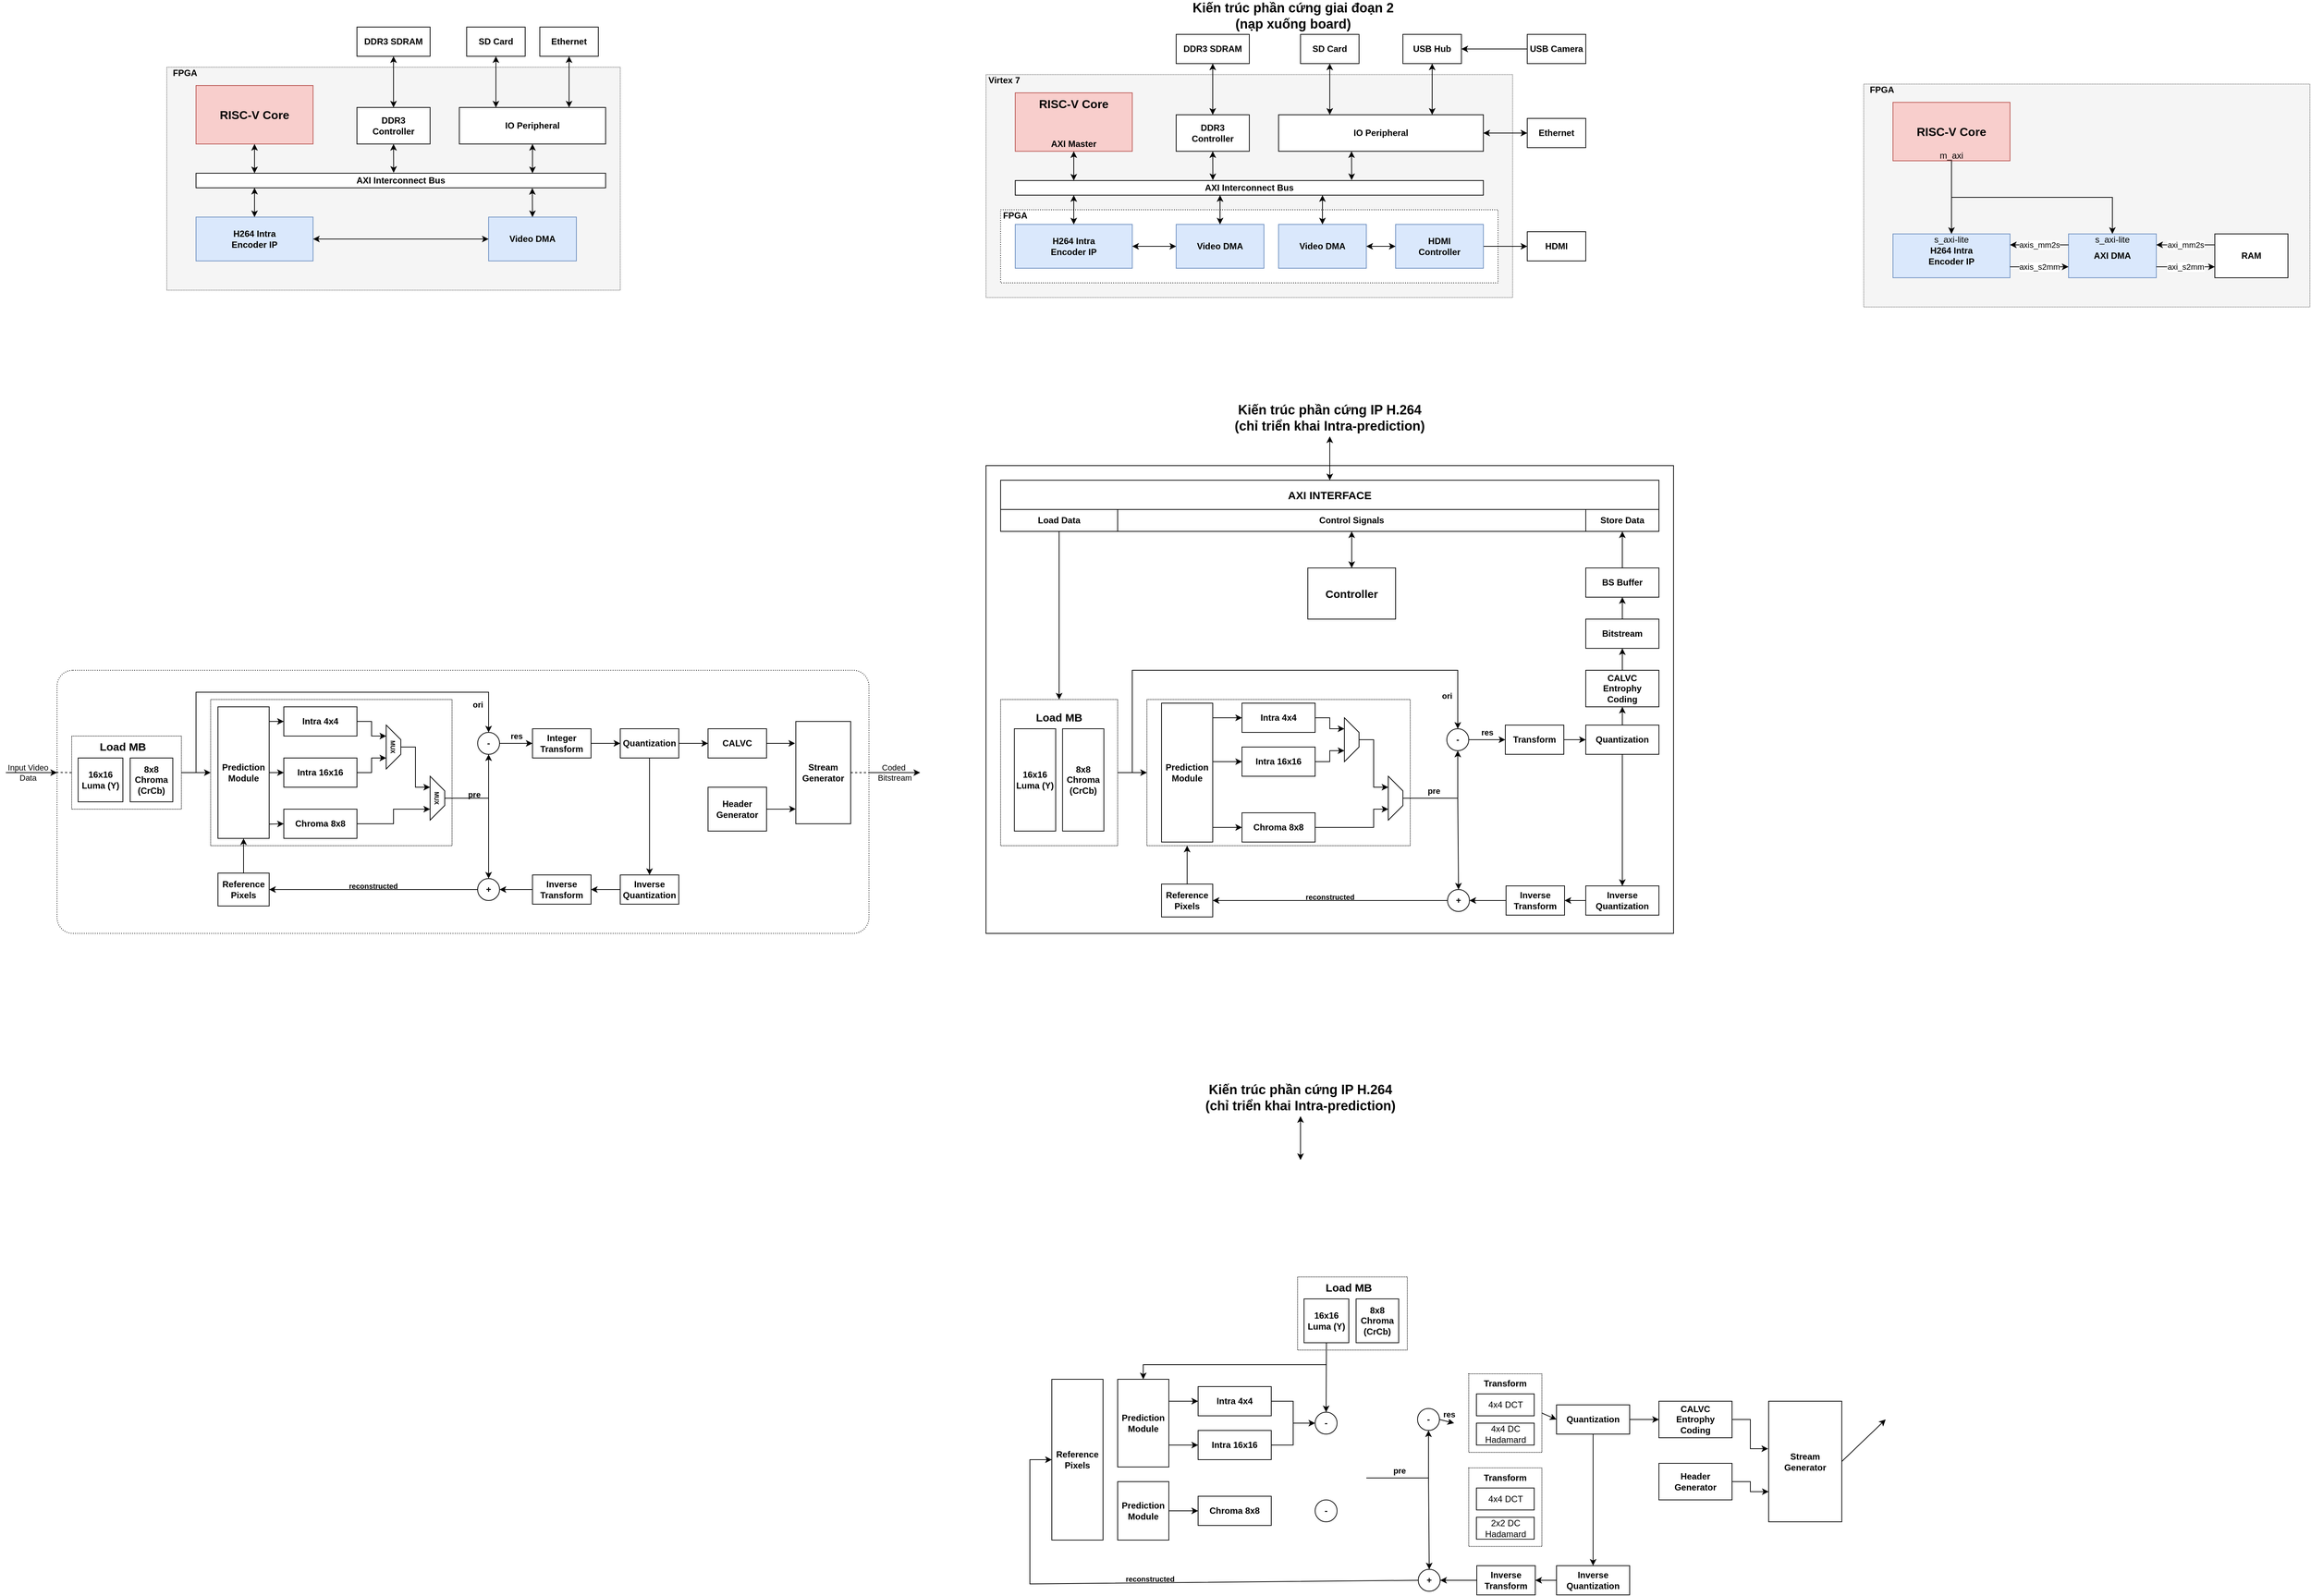 <mxfile version="24.7.5">
  <diagram name="Page-1" id="Su_98R5-zD9q0BC0f-Cz">
    <mxGraphModel dx="875" dy="518" grid="1" gridSize="10" guides="1" tooltips="1" connect="1" arrows="1" fold="1" page="1" pageScale="1" pageWidth="4681" pageHeight="3300" math="0" shadow="0">
      <root>
        <mxCell id="0" />
        <mxCell id="1" parent="0" />
        <mxCell id="0v1o0kDrXnptHQjpsnTT-98" value="" style="rounded=1;whiteSpace=wrap;html=1;arcSize=6;dashed=1;dashPattern=1 2;" parent="1" vertex="1">
          <mxGeometry x="490" y="1000" width="1110" height="360" as="geometry" />
        </mxCell>
        <mxCell id="-AFp3wTgXLgpIX7CWwgO-98" value="" style="rounded=0;whiteSpace=wrap;html=1;dashed=1;dashPattern=1 1;fillColor=#f5f5f5;fontColor=#333333;strokeColor=#666666;fontStyle=1" parent="1" vertex="1">
          <mxGeometry x="640" y="175" width="620" height="305" as="geometry" />
        </mxCell>
        <mxCell id="ASCUuZsZNoNOx_hLhbTb-23" value="" style="rounded=0;whiteSpace=wrap;html=1;fontStyle=1;fillColor=#f8cecc;strokeColor=#b85450;" parent="1" vertex="1">
          <mxGeometry x="680" y="200" width="160" height="80" as="geometry" />
        </mxCell>
        <mxCell id="ASCUuZsZNoNOx_hLhbTb-24" value="H264 Intra&lt;div&gt;Encoder IP&lt;/div&gt;" style="rounded=0;whiteSpace=wrap;html=1;fontStyle=1;fillColor=#dae8fc;strokeColor=#6c8ebf;" parent="1" vertex="1">
          <mxGeometry x="680" y="380" width="160" height="60" as="geometry" />
        </mxCell>
        <mxCell id="ASCUuZsZNoNOx_hLhbTb-25" value="Video DMA" style="rounded=0;whiteSpace=wrap;html=1;fontStyle=1;fillColor=#dae8fc;strokeColor=#6c8ebf;" parent="1" vertex="1">
          <mxGeometry x="1080" y="380" width="120" height="60" as="geometry" />
        </mxCell>
        <mxCell id="ASCUuZsZNoNOx_hLhbTb-26" value="DDR3&lt;div&gt;Controller&lt;/div&gt;" style="rounded=0;whiteSpace=wrap;html=1;fontStyle=1" parent="1" vertex="1">
          <mxGeometry x="900" y="230" width="100" height="50" as="geometry" />
        </mxCell>
        <mxCell id="ASCUuZsZNoNOx_hLhbTb-27" value="" style="endArrow=classic;startArrow=classic;html=1;rounded=0;exitX=1;exitY=0.5;exitDx=0;exitDy=0;entryX=0;entryY=0.5;entryDx=0;entryDy=0;fontStyle=1" parent="1" source="ASCUuZsZNoNOx_hLhbTb-24" target="ASCUuZsZNoNOx_hLhbTb-25" edge="1">
          <mxGeometry width="50" height="50" relative="1" as="geometry">
            <mxPoint x="910" y="420" as="sourcePoint" />
            <mxPoint x="960" y="370" as="targetPoint" />
          </mxGeometry>
        </mxCell>
        <mxCell id="ASCUuZsZNoNOx_hLhbTb-28" value="" style="endArrow=classic;startArrow=classic;html=1;rounded=0;exitX=0.5;exitY=0;exitDx=0;exitDy=0;entryX=0.821;entryY=1.02;entryDx=0;entryDy=0;fontStyle=1;entryPerimeter=0;" parent="1" source="ASCUuZsZNoNOx_hLhbTb-25" target="-AFp3wTgXLgpIX7CWwgO-86" edge="1">
          <mxGeometry width="50" height="50" relative="1" as="geometry">
            <mxPoint x="870" y="420" as="sourcePoint" />
            <mxPoint x="960.0" y="340" as="targetPoint" />
          </mxGeometry>
        </mxCell>
        <mxCell id="ASCUuZsZNoNOx_hLhbTb-29" value="" style="endArrow=classic;startArrow=classic;html=1;rounded=0;exitX=0.711;exitY=-0.031;exitDx=0;exitDy=0;entryX=0.5;entryY=1;entryDx=0;entryDy=0;fontStyle=1;exitPerimeter=0;" parent="1" target="ASCUuZsZNoNOx_hLhbTb-26" edge="1">
          <mxGeometry width="50" height="50" relative="1" as="geometry">
            <mxPoint x="950.18" y="319.38" as="sourcePoint" />
            <mxPoint x="940" y="220" as="targetPoint" />
          </mxGeometry>
        </mxCell>
        <mxCell id="ASCUuZsZNoNOx_hLhbTb-30" value="" style="endArrow=classic;startArrow=classic;html=1;rounded=0;exitX=0.25;exitY=0;exitDx=0;exitDy=0;entryX=0.5;entryY=1;entryDx=0;entryDy=0;fontStyle=1" parent="1" target="ASCUuZsZNoNOx_hLhbTb-23" edge="1">
          <mxGeometry width="50" height="50" relative="1" as="geometry">
            <mxPoint x="760.0" y="320" as="sourcePoint" />
            <mxPoint x="779.76" y="280" as="targetPoint" />
          </mxGeometry>
        </mxCell>
        <mxCell id="ASCUuZsZNoNOx_hLhbTb-32" value="&lt;span&gt;&lt;font style=&quot;font-size: 16px;&quot;&gt;RISC-V Core&lt;/font&gt;&lt;/span&gt;" style="text;html=1;align=center;verticalAlign=middle;whiteSpace=wrap;rounded=0;fontStyle=1" parent="1" vertex="1">
          <mxGeometry x="680" y="225" width="160" height="30" as="geometry" />
        </mxCell>
        <mxCell id="ASCUuZsZNoNOx_hLhbTb-33" value="" style="endArrow=classic;startArrow=classic;html=1;rounded=0;exitX=0.5;exitY=0;exitDx=0;exitDy=0;entryX=0.25;entryY=1;entryDx=0;entryDy=0;fontStyle=1" parent="1" source="ASCUuZsZNoNOx_hLhbTb-24" edge="1">
          <mxGeometry width="50" height="50" relative="1" as="geometry">
            <mxPoint x="760" y="330" as="sourcePoint" />
            <mxPoint x="760.0" y="340" as="targetPoint" />
          </mxGeometry>
        </mxCell>
        <mxCell id="ASCUuZsZNoNOx_hLhbTb-35" value="DDR3 SDRAM" style="rounded=0;whiteSpace=wrap;html=1;fontStyle=1" parent="1" vertex="1">
          <mxGeometry x="900" y="120" width="100" height="40" as="geometry" />
        </mxCell>
        <mxCell id="ASCUuZsZNoNOx_hLhbTb-36" value="" style="endArrow=classic;startArrow=classic;html=1;rounded=0;entryX=0.5;entryY=0;entryDx=0;entryDy=0;exitX=0.5;exitY=1;exitDx=0;exitDy=0;fontStyle=1" parent="1" source="ASCUuZsZNoNOx_hLhbTb-35" target="ASCUuZsZNoNOx_hLhbTb-26" edge="1">
          <mxGeometry width="50" height="50" relative="1" as="geometry">
            <mxPoint x="910" y="200" as="sourcePoint" />
            <mxPoint x="960" y="150" as="targetPoint" />
          </mxGeometry>
        </mxCell>
        <mxCell id="-AFp3wTgXLgpIX7CWwgO-8" value="Intra 4x4" style="rounded=0;whiteSpace=wrap;html=1;fontStyle=1" parent="1" vertex="1">
          <mxGeometry x="2050" y="1980" width="100" height="40" as="geometry" />
        </mxCell>
        <mxCell id="-AFp3wTgXLgpIX7CWwgO-18" value="Intra 16x16" style="rounded=0;whiteSpace=wrap;html=1;fontStyle=1" parent="1" vertex="1">
          <mxGeometry x="2050" y="2040" width="100" height="40" as="geometry" />
        </mxCell>
        <mxCell id="-AFp3wTgXLgpIX7CWwgO-24" value="Chroma 8x8" style="rounded=0;whiteSpace=wrap;html=1;fontStyle=1" parent="1" vertex="1">
          <mxGeometry x="2050" y="2130" width="100" height="40" as="geometry" />
        </mxCell>
        <mxCell id="-AFp3wTgXLgpIX7CWwgO-28" value="pre" style="endArrow=classic;html=1;rounded=0;exitX=0.5;exitY=0;exitDx=0;exitDy=0;entryX=0.5;entryY=1;entryDx=0;entryDy=0;fontStyle=1" parent="1" target="-AFp3wTgXLgpIX7CWwgO-29" edge="1">
          <mxGeometry x="-0.407" y="10" width="50" height="50" relative="1" as="geometry">
            <mxPoint x="2280" y="2105" as="sourcePoint" />
            <mxPoint x="2350" y="2105" as="targetPoint" />
            <Array as="points">
              <mxPoint x="2365" y="2105" />
            </Array>
            <mxPoint as="offset" />
          </mxGeometry>
        </mxCell>
        <mxCell id="-AFp3wTgXLgpIX7CWwgO-29" value="-" style="ellipse;whiteSpace=wrap;html=1;aspect=fixed;fontStyle=1" parent="1" vertex="1">
          <mxGeometry x="2350" y="2010" width="30" height="30" as="geometry" />
        </mxCell>
        <mxCell id="-AFp3wTgXLgpIX7CWwgO-31" value="res" style="endArrow=classic;html=1;rounded=0;exitX=1;exitY=0.5;exitDx=0;exitDy=0;fontStyle=1" parent="1" source="-AFp3wTgXLgpIX7CWwgO-29" edge="1">
          <mxGeometry y="10" width="50" height="50" relative="1" as="geometry">
            <mxPoint x="2380" y="2005" as="sourcePoint" />
            <mxPoint x="2400" y="2030" as="targetPoint" />
            <mxPoint as="offset" />
          </mxGeometry>
        </mxCell>
        <mxCell id="-AFp3wTgXLgpIX7CWwgO-32" value="" style="rounded=0;whiteSpace=wrap;html=1;fontStyle=1;dashed=1;dashPattern=1 1;" parent="1" vertex="1">
          <mxGeometry x="2420" y="1962.5" width="100" height="107.5" as="geometry" />
        </mxCell>
        <mxCell id="-AFp3wTgXLgpIX7CWwgO-34" value="Quantization" style="rounded=0;whiteSpace=wrap;html=1;fontStyle=1" parent="1" vertex="1">
          <mxGeometry x="2540" y="2005" width="100" height="40" as="geometry" />
        </mxCell>
        <mxCell id="-AFp3wTgXLgpIX7CWwgO-35" value="" style="endArrow=classic;html=1;rounded=0;exitX=1;exitY=0.5;exitDx=0;exitDy=0;entryX=0;entryY=0.5;entryDx=0;entryDy=0;fontStyle=1" parent="1" source="-AFp3wTgXLgpIX7CWwgO-32" target="-AFp3wTgXLgpIX7CWwgO-34" edge="1">
          <mxGeometry width="50" height="50" relative="1" as="geometry">
            <mxPoint x="2530" y="2035" as="sourcePoint" />
            <mxPoint x="2580" y="1985" as="targetPoint" />
          </mxGeometry>
        </mxCell>
        <mxCell id="IIEPfTyxhUGCAGnqg8MC-68" style="edgeStyle=orthogonalEdgeStyle;rounded=0;orthogonalLoop=1;jettySize=auto;html=1;entryX=-0.007;entryY=0.394;entryDx=0;entryDy=0;entryPerimeter=0;" parent="1" source="-AFp3wTgXLgpIX7CWwgO-36" target="-AFp3wTgXLgpIX7CWwgO-37" edge="1">
          <mxGeometry relative="1" as="geometry" />
        </mxCell>
        <mxCell id="-AFp3wTgXLgpIX7CWwgO-36" value="CALVC&lt;div&gt;Entrophy&lt;/div&gt;&lt;div&gt;Coding&lt;/div&gt;" style="rounded=0;whiteSpace=wrap;html=1;fontStyle=1" parent="1" vertex="1">
          <mxGeometry x="2680" y="2000" width="100" height="50" as="geometry" />
        </mxCell>
        <mxCell id="-AFp3wTgXLgpIX7CWwgO-37" value="Stream&lt;div&gt;Generator&lt;/div&gt;" style="rounded=0;whiteSpace=wrap;html=1;fontStyle=1" parent="1" vertex="1">
          <mxGeometry x="2830" y="2000" width="100" height="165" as="geometry" />
        </mxCell>
        <mxCell id="-AFp3wTgXLgpIX7CWwgO-38" value="" style="endArrow=classic;html=1;rounded=0;entryX=0;entryY=0.5;entryDx=0;entryDy=0;exitX=1;exitY=0.5;exitDx=0;exitDy=0;fontStyle=1" parent="1" source="-AFp3wTgXLgpIX7CWwgO-34" target="-AFp3wTgXLgpIX7CWwgO-36" edge="1">
          <mxGeometry width="50" height="50" relative="1" as="geometry">
            <mxPoint x="2630" y="2055" as="sourcePoint" />
            <mxPoint x="2680" y="2005" as="targetPoint" />
          </mxGeometry>
        </mxCell>
        <mxCell id="-AFp3wTgXLgpIX7CWwgO-40" value="&lt;div&gt;Inverse&lt;/div&gt;Quantization" style="rounded=0;whiteSpace=wrap;html=1;fontStyle=1" parent="1" vertex="1">
          <mxGeometry x="2540" y="2225" width="100" height="40" as="geometry" />
        </mxCell>
        <mxCell id="-AFp3wTgXLgpIX7CWwgO-41" value="+" style="ellipse;whiteSpace=wrap;html=1;aspect=fixed;fontStyle=1" parent="1" vertex="1">
          <mxGeometry x="2351" y="2230" width="30" height="30" as="geometry" />
        </mxCell>
        <mxCell id="-AFp3wTgXLgpIX7CWwgO-42" value="" style="endArrow=classic;html=1;rounded=0;entryX=0.5;entryY=0;entryDx=0;entryDy=0;fontStyle=1" parent="1" target="-AFp3wTgXLgpIX7CWwgO-41" edge="1">
          <mxGeometry width="50" height="50" relative="1" as="geometry">
            <mxPoint x="2360" y="2105" as="sourcePoint" />
            <mxPoint x="2410" y="2105" as="targetPoint" />
            <Array as="points">
              <mxPoint x="2365" y="2105" />
            </Array>
          </mxGeometry>
        </mxCell>
        <mxCell id="-AFp3wTgXLgpIX7CWwgO-43" value="" style="endArrow=classic;html=1;rounded=0;entryX=0.5;entryY=0;entryDx=0;entryDy=0;exitX=0.5;exitY=1;exitDx=0;exitDy=0;fontStyle=1" parent="1" source="-AFp3wTgXLgpIX7CWwgO-34" target="-AFp3wTgXLgpIX7CWwgO-40" edge="1">
          <mxGeometry width="50" height="50" relative="1" as="geometry">
            <mxPoint x="2650" y="2025" as="sourcePoint" />
            <mxPoint x="2580" y="2065" as="targetPoint" />
            <Array as="points">
              <mxPoint x="2590" y="2070" />
              <mxPoint x="2590" y="2130" />
            </Array>
          </mxGeometry>
        </mxCell>
        <mxCell id="-AFp3wTgXLgpIX7CWwgO-44" value="&lt;div&gt;Inverse&lt;/div&gt;Transform" style="rounded=0;whiteSpace=wrap;html=1;fontStyle=1" parent="1" vertex="1">
          <mxGeometry x="2431" y="2225" width="80" height="40" as="geometry" />
        </mxCell>
        <mxCell id="-AFp3wTgXLgpIX7CWwgO-45" value="" style="endArrow=classic;html=1;rounded=0;entryX=1;entryY=0.5;entryDx=0;entryDy=0;exitX=0;exitY=0.5;exitDx=0;exitDy=0;fontStyle=1" parent="1" source="-AFp3wTgXLgpIX7CWwgO-40" target="-AFp3wTgXLgpIX7CWwgO-44" edge="1">
          <mxGeometry width="50" height="50" relative="1" as="geometry">
            <mxPoint x="2481" y="2180" as="sourcePoint" />
            <mxPoint x="2531" y="2130" as="targetPoint" />
          </mxGeometry>
        </mxCell>
        <mxCell id="-AFp3wTgXLgpIX7CWwgO-46" value="" style="endArrow=classic;html=1;rounded=0;entryX=1;entryY=0.5;entryDx=0;entryDy=0;exitX=0;exitY=0.5;exitDx=0;exitDy=0;fontStyle=1" parent="1" source="-AFp3wTgXLgpIX7CWwgO-44" target="-AFp3wTgXLgpIX7CWwgO-41" edge="1">
          <mxGeometry width="50" height="50" relative="1" as="geometry">
            <mxPoint x="2421" y="2180" as="sourcePoint" />
            <mxPoint x="2471" y="2130" as="targetPoint" />
          </mxGeometry>
        </mxCell>
        <mxCell id="-AFp3wTgXLgpIX7CWwgO-49" value="&lt;font style=&quot;font-size: 10px;&quot;&gt;reconstructed&lt;/font&gt;" style="endArrow=classic;html=1;rounded=0;exitX=0;exitY=0.5;exitDx=0;exitDy=0;entryX=0;entryY=0.5;entryDx=0;entryDy=0;fontStyle=1;strokeColor=default;labelBackgroundColor=none;" parent="1" source="-AFp3wTgXLgpIX7CWwgO-41" target="-AFp3wTgXLgpIX7CWwgO-61" edge="1">
          <mxGeometry x="0.003" y="-5" width="50" height="50" relative="1" as="geometry">
            <mxPoint x="2271" y="2240" as="sourcePoint" />
            <mxPoint x="2170" y="2245" as="targetPoint" />
            <mxPoint as="offset" />
            <Array as="points">
              <mxPoint x="1820" y="2250" />
              <mxPoint x="1820" y="2080" />
            </Array>
          </mxGeometry>
        </mxCell>
        <mxCell id="-AFp3wTgXLgpIX7CWwgO-50" value="Prediction&lt;div&gt;Module&lt;/div&gt;" style="rounded=0;whiteSpace=wrap;html=1;fontStyle=1" parent="1" vertex="1">
          <mxGeometry x="1940" y="1970" width="70" height="120" as="geometry" />
        </mxCell>
        <mxCell id="-AFp3wTgXLgpIX7CWwgO-61" value="Reference&lt;div&gt;Pixels&lt;/div&gt;" style="rounded=0;whiteSpace=wrap;html=1;fontStyle=1" parent="1" vertex="1">
          <mxGeometry x="1850" y="1970" width="70" height="220" as="geometry" />
        </mxCell>
        <mxCell id="-AFp3wTgXLgpIX7CWwgO-62" value="" style="endArrow=classic;html=1;rounded=0;exitX=1;exitY=0.75;exitDx=0;exitDy=0;entryX=0;entryY=0.5;entryDx=0;entryDy=0;fontStyle=1" parent="1" source="-AFp3wTgXLgpIX7CWwgO-50" target="-AFp3wTgXLgpIX7CWwgO-18" edge="1">
          <mxGeometry width="50" height="50" relative="1" as="geometry">
            <mxPoint x="2020" y="2045" as="sourcePoint" />
            <mxPoint x="2080" y="2045" as="targetPoint" />
          </mxGeometry>
        </mxCell>
        <mxCell id="-AFp3wTgXLgpIX7CWwgO-64" value="" style="endArrow=classic;html=1;rounded=0;exitX=1;exitY=0.25;exitDx=0;exitDy=0;fontStyle=1;entryX=0;entryY=0.5;entryDx=0;entryDy=0;" parent="1" source="-AFp3wTgXLgpIX7CWwgO-50" target="-AFp3wTgXLgpIX7CWwgO-8" edge="1">
          <mxGeometry width="50" height="50" relative="1" as="geometry">
            <mxPoint x="2020" y="1985" as="sourcePoint" />
            <mxPoint x="2060" y="1985" as="targetPoint" />
          </mxGeometry>
        </mxCell>
        <mxCell id="-AFp3wTgXLgpIX7CWwgO-70" value="" style="endArrow=classic;html=1;rounded=0;exitX=1;exitY=0.5;exitDx=0;exitDy=0;fontStyle=1" parent="1" source="-AFp3wTgXLgpIX7CWwgO-37" edge="1">
          <mxGeometry x="-0.333" y="-20" width="50" height="50" relative="1" as="geometry">
            <mxPoint x="2540" y="1815" as="sourcePoint" />
            <mxPoint x="2990" y="2025" as="targetPoint" />
            <mxPoint as="offset" />
          </mxGeometry>
        </mxCell>
        <mxCell id="-AFp3wTgXLgpIX7CWwgO-72" value="" style="endArrow=classic;startArrow=classic;html=1;rounded=0;exitX=0.5;exitY=0;exitDx=0;exitDy=0;fontStyle=1;" parent="1" edge="1">
          <mxGeometry x="1" y="10" width="50" height="50" relative="1" as="geometry">
            <mxPoint x="2190" y="1670" as="sourcePoint" />
            <mxPoint x="2190" y="1610" as="targetPoint" />
            <mxPoint x="10" y="-10" as="offset" />
          </mxGeometry>
        </mxCell>
        <mxCell id="-AFp3wTgXLgpIX7CWwgO-76" value="SD Card" style="rounded=0;whiteSpace=wrap;html=1;fontStyle=1" parent="1" vertex="1">
          <mxGeometry x="1050" y="120" width="80" height="40" as="geometry" />
        </mxCell>
        <mxCell id="-AFp3wTgXLgpIX7CWwgO-77" value="" style="endArrow=classic;startArrow=classic;html=1;rounded=0;entryX=0.25;entryY=0;entryDx=0;entryDy=0;exitX=0.5;exitY=1;exitDx=0;exitDy=0;fontStyle=1" parent="1" source="-AFp3wTgXLgpIX7CWwgO-76" target="-AFp3wTgXLgpIX7CWwgO-87" edge="1">
          <mxGeometry width="50" height="50" relative="1" as="geometry">
            <mxPoint x="1050" y="200" as="sourcePoint" />
            <mxPoint x="1090" y="230" as="targetPoint" />
          </mxGeometry>
        </mxCell>
        <mxCell id="-AFp3wTgXLgpIX7CWwgO-79" value="" style="endArrow=classic;startArrow=classic;html=1;rounded=0;entryX=0.75;entryY=0;entryDx=0;entryDy=0;exitX=0.5;exitY=1;exitDx=0;exitDy=0;fontStyle=1" parent="1" source="-AFp3wTgXLgpIX7CWwgO-90" target="-AFp3wTgXLgpIX7CWwgO-87" edge="1">
          <mxGeometry width="50" height="50" relative="1" as="geometry">
            <mxPoint x="1250" y="160" as="sourcePoint" />
            <mxPoint x="1210" y="230" as="targetPoint" />
          </mxGeometry>
        </mxCell>
        <mxCell id="-AFp3wTgXLgpIX7CWwgO-82" value="" style="endArrow=classic;startArrow=classic;html=1;rounded=0;entryX=0.5;entryY=1;entryDx=0;entryDy=0;fontStyle=1;" parent="1" target="-AFp3wTgXLgpIX7CWwgO-87" edge="1">
          <mxGeometry width="50" height="50" relative="1" as="geometry">
            <mxPoint x="1140" y="320" as="sourcePoint" />
            <mxPoint x="1139.76" y="280" as="targetPoint" />
          </mxGeometry>
        </mxCell>
        <mxCell id="-AFp3wTgXLgpIX7CWwgO-86" value="AXI Interconnect Bus" style="rounded=0;whiteSpace=wrap;html=1;fontStyle=1" parent="1" vertex="1">
          <mxGeometry x="680" y="320" width="560" height="20" as="geometry" />
        </mxCell>
        <mxCell id="-AFp3wTgXLgpIX7CWwgO-87" value="IO Peripheral" style="rounded=0;whiteSpace=wrap;html=1;fontStyle=1" parent="1" vertex="1">
          <mxGeometry x="1040" y="230" width="200" height="50" as="geometry" />
        </mxCell>
        <mxCell id="-AFp3wTgXLgpIX7CWwgO-90" value="Ethernet" style="rounded=0;whiteSpace=wrap;html=1;fontStyle=1" parent="1" vertex="1">
          <mxGeometry x="1150" y="120" width="80" height="40" as="geometry" />
        </mxCell>
        <mxCell id="-AFp3wTgXLgpIX7CWwgO-99" value="FPGA" style="text;html=1;align=center;verticalAlign=middle;whiteSpace=wrap;rounded=0;fontStyle=1" parent="1" vertex="1">
          <mxGeometry x="640" y="178" width="50" height="10" as="geometry" />
        </mxCell>
        <mxCell id="roKgPKbmoplrxdqK_pHd-3" value="&lt;font style=&quot;font-size: 18px;&quot;&gt;Kiến trúc phần cứng IP H.264&lt;/font&gt;&lt;div&gt;&lt;font style=&quot;font-size: 18px;&quot;&gt;(chỉ triển khai Intra-prediction)&lt;/font&gt;&lt;/div&gt;" style="text;html=1;align=center;verticalAlign=middle;whiteSpace=wrap;rounded=0;fontStyle=1" parent="1" vertex="1">
          <mxGeometry x="2040" y="1570" width="300" height="30" as="geometry" />
        </mxCell>
        <mxCell id="oyBfPzl-It31Lg0JGzu8-1" value="" style="rounded=0;whiteSpace=wrap;html=1;dashed=1;dashPattern=1 1;fillColor=#f5f5f5;fontColor=#333333;strokeColor=#666666;fontStyle=1" parent="1" vertex="1">
          <mxGeometry x="1760" y="185" width="720" height="305" as="geometry" />
        </mxCell>
        <mxCell id="oyBfPzl-It31Lg0JGzu8-2" value="" style="rounded=0;whiteSpace=wrap;html=1;dashed=1;dashPattern=1 2;fontStyle=1" parent="1" vertex="1">
          <mxGeometry x="1780" y="370" width="680" height="100" as="geometry" />
        </mxCell>
        <mxCell id="oyBfPzl-It31Lg0JGzu8-3" value="" style="rounded=0;whiteSpace=wrap;html=1;fontStyle=1;fillColor=#f8cecc;strokeColor=#b85450;" parent="1" vertex="1">
          <mxGeometry x="1800" y="210" width="160" height="80" as="geometry" />
        </mxCell>
        <mxCell id="oyBfPzl-It31Lg0JGzu8-4" value="H264 Intra&lt;div&gt;Encoder IP&lt;/div&gt;" style="rounded=0;whiteSpace=wrap;html=1;fontStyle=1;fillColor=#dae8fc;strokeColor=#6c8ebf;" parent="1" vertex="1">
          <mxGeometry x="1800" y="390" width="160" height="60" as="geometry" />
        </mxCell>
        <mxCell id="oyBfPzl-It31Lg0JGzu8-5" value="Video DMA" style="rounded=0;whiteSpace=wrap;html=1;fontStyle=1;fillColor=#dae8fc;strokeColor=#6c8ebf;" parent="1" vertex="1">
          <mxGeometry x="2020" y="390" width="120" height="60" as="geometry" />
        </mxCell>
        <mxCell id="oyBfPzl-It31Lg0JGzu8-6" value="DDR3&lt;div&gt;Controller&lt;/div&gt;" style="rounded=0;whiteSpace=wrap;html=1;fontStyle=1" parent="1" vertex="1">
          <mxGeometry x="2020" y="240" width="100" height="50" as="geometry" />
        </mxCell>
        <mxCell id="oyBfPzl-It31Lg0JGzu8-7" value="" style="endArrow=classic;startArrow=classic;html=1;rounded=0;exitX=1;exitY=0.5;exitDx=0;exitDy=0;entryX=0;entryY=0.5;entryDx=0;entryDy=0;fontStyle=1" parent="1" source="oyBfPzl-It31Lg0JGzu8-4" target="oyBfPzl-It31Lg0JGzu8-5" edge="1">
          <mxGeometry width="50" height="50" relative="1" as="geometry">
            <mxPoint x="2030" y="430" as="sourcePoint" />
            <mxPoint x="2080" y="380" as="targetPoint" />
          </mxGeometry>
        </mxCell>
        <mxCell id="oyBfPzl-It31Lg0JGzu8-8" value="" style="endArrow=classic;startArrow=classic;html=1;rounded=0;exitX=0.5;exitY=0;exitDx=0;exitDy=0;entryX=0.75;entryY=1;entryDx=0;entryDy=0;fontStyle=1" parent="1" source="oyBfPzl-It31Lg0JGzu8-5" edge="1">
          <mxGeometry width="50" height="50" relative="1" as="geometry">
            <mxPoint x="1990" y="430" as="sourcePoint" />
            <mxPoint x="2080" y="350" as="targetPoint" />
          </mxGeometry>
        </mxCell>
        <mxCell id="oyBfPzl-It31Lg0JGzu8-9" value="" style="endArrow=classic;startArrow=classic;html=1;rounded=0;exitX=0.711;exitY=-0.031;exitDx=0;exitDy=0;entryX=0.5;entryY=1;entryDx=0;entryDy=0;fontStyle=1;exitPerimeter=0;" parent="1" target="oyBfPzl-It31Lg0JGzu8-6" edge="1">
          <mxGeometry width="50" height="50" relative="1" as="geometry">
            <mxPoint x="2070.18" y="329.38" as="sourcePoint" />
            <mxPoint x="2060" y="230" as="targetPoint" />
          </mxGeometry>
        </mxCell>
        <mxCell id="oyBfPzl-It31Lg0JGzu8-10" value="" style="endArrow=classic;startArrow=classic;html=1;rounded=0;exitX=0.25;exitY=0;exitDx=0;exitDy=0;entryX=0.5;entryY=1;entryDx=0;entryDy=0;fontStyle=1" parent="1" target="oyBfPzl-It31Lg0JGzu8-3" edge="1">
          <mxGeometry width="50" height="50" relative="1" as="geometry">
            <mxPoint x="1880.0" y="330" as="sourcePoint" />
            <mxPoint x="1899.76" y="290" as="targetPoint" />
          </mxGeometry>
        </mxCell>
        <mxCell id="oyBfPzl-It31Lg0JGzu8-11" value="&lt;span style=&quot;&quot;&gt;AXI Master&lt;/span&gt;" style="text;html=1;align=center;verticalAlign=middle;whiteSpace=wrap;rounded=0;fontStyle=1" parent="1" vertex="1">
          <mxGeometry x="1845" y="270" width="70" height="20" as="geometry" />
        </mxCell>
        <mxCell id="oyBfPzl-It31Lg0JGzu8-12" value="&lt;span&gt;&lt;font style=&quot;font-size: 16px;&quot;&gt;RISC-V Core&lt;/font&gt;&lt;/span&gt;" style="text;html=1;align=center;verticalAlign=middle;whiteSpace=wrap;rounded=0;fontStyle=1" parent="1" vertex="1">
          <mxGeometry x="1800" y="210" width="160" height="30" as="geometry" />
        </mxCell>
        <mxCell id="oyBfPzl-It31Lg0JGzu8-13" value="" style="endArrow=classic;startArrow=classic;html=1;rounded=0;exitX=0.5;exitY=0;exitDx=0;exitDy=0;entryX=0.25;entryY=1;entryDx=0;entryDy=0;fontStyle=1" parent="1" source="oyBfPzl-It31Lg0JGzu8-4" edge="1">
          <mxGeometry width="50" height="50" relative="1" as="geometry">
            <mxPoint x="1880" y="340" as="sourcePoint" />
            <mxPoint x="1880" y="350" as="targetPoint" />
          </mxGeometry>
        </mxCell>
        <mxCell id="oyBfPzl-It31Lg0JGzu8-14" value="DDR3 SDRAM" style="rounded=0;whiteSpace=wrap;html=1;fontStyle=1" parent="1" vertex="1">
          <mxGeometry x="2020" y="130" width="100" height="40" as="geometry" />
        </mxCell>
        <mxCell id="oyBfPzl-It31Lg0JGzu8-15" value="" style="endArrow=classic;startArrow=classic;html=1;rounded=0;entryX=0.5;entryY=0;entryDx=0;entryDy=0;exitX=0.5;exitY=1;exitDx=0;exitDy=0;fontStyle=1" parent="1" source="oyBfPzl-It31Lg0JGzu8-14" target="oyBfPzl-It31Lg0JGzu8-6" edge="1">
          <mxGeometry width="50" height="50" relative="1" as="geometry">
            <mxPoint x="2030" y="210" as="sourcePoint" />
            <mxPoint x="2080" y="160" as="targetPoint" />
          </mxGeometry>
        </mxCell>
        <mxCell id="oyBfPzl-It31Lg0JGzu8-16" value="SD Card" style="rounded=0;whiteSpace=wrap;html=1;fontStyle=1" parent="1" vertex="1">
          <mxGeometry x="2190" y="130" width="80" height="40" as="geometry" />
        </mxCell>
        <mxCell id="oyBfPzl-It31Lg0JGzu8-17" value="" style="endArrow=classic;startArrow=classic;html=1;rounded=0;entryX=0.25;entryY=0;entryDx=0;entryDy=0;exitX=0.5;exitY=1;exitDx=0;exitDy=0;fontStyle=1" parent="1" source="oyBfPzl-It31Lg0JGzu8-16" target="oyBfPzl-It31Lg0JGzu8-27" edge="1">
          <mxGeometry width="50" height="50" relative="1" as="geometry">
            <mxPoint x="2170" y="210" as="sourcePoint" />
            <mxPoint x="2210" y="240" as="targetPoint" />
          </mxGeometry>
        </mxCell>
        <mxCell id="oyBfPzl-It31Lg0JGzu8-18" value="USB Hub" style="rounded=0;whiteSpace=wrap;html=1;fontStyle=1" parent="1" vertex="1">
          <mxGeometry x="2330" y="130" width="80" height="40" as="geometry" />
        </mxCell>
        <mxCell id="oyBfPzl-It31Lg0JGzu8-19" value="" style="endArrow=classic;startArrow=classic;html=1;rounded=0;entryX=0.75;entryY=0;entryDx=0;entryDy=0;exitX=0.5;exitY=1;exitDx=0;exitDy=0;fontStyle=1" parent="1" source="oyBfPzl-It31Lg0JGzu8-18" target="oyBfPzl-It31Lg0JGzu8-27" edge="1">
          <mxGeometry width="50" height="50" relative="1" as="geometry">
            <mxPoint x="2270" y="210" as="sourcePoint" />
            <mxPoint x="2330" y="240" as="targetPoint" />
          </mxGeometry>
        </mxCell>
        <mxCell id="oyBfPzl-It31Lg0JGzu8-20" value="" style="endArrow=classic;html=1;rounded=0;entryX=1;entryY=0.5;entryDx=0;entryDy=0;fontStyle=1;exitX=0;exitY=0.5;exitDx=0;exitDy=0;" parent="1" source="oyBfPzl-It31Lg0JGzu8-29" target="oyBfPzl-It31Lg0JGzu8-18" edge="1">
          <mxGeometry width="50" height="50" relative="1" as="geometry">
            <mxPoint x="2470" y="150" as="sourcePoint" />
            <mxPoint x="2270" y="200" as="targetPoint" />
          </mxGeometry>
        </mxCell>
        <mxCell id="oyBfPzl-It31Lg0JGzu8-21" value="" style="endArrow=classic;startArrow=classic;html=1;rounded=0;exitX=0.711;exitY=-0.031;exitDx=0;exitDy=0;entryX=0.5;entryY=1;entryDx=0;entryDy=0;fontStyle=1;exitPerimeter=0;" parent="1" edge="1">
          <mxGeometry width="50" height="50" relative="1" as="geometry">
            <mxPoint x="2259.94" y="329.38" as="sourcePoint" />
            <mxPoint x="2259.76" y="290" as="targetPoint" />
          </mxGeometry>
        </mxCell>
        <mxCell id="oyBfPzl-It31Lg0JGzu8-22" value="Video DMA" style="rounded=0;whiteSpace=wrap;html=1;fontStyle=1;fillColor=#dae8fc;strokeColor=#6c8ebf;" parent="1" vertex="1">
          <mxGeometry x="2160" y="390" width="120" height="60" as="geometry" />
        </mxCell>
        <mxCell id="oyBfPzl-It31Lg0JGzu8-23" value="" style="endArrow=classic;startArrow=classic;html=1;rounded=0;exitX=0.5;exitY=0;exitDx=0;exitDy=0;entryX=0.75;entryY=1;entryDx=0;entryDy=0;fontStyle=1" parent="1" source="oyBfPzl-It31Lg0JGzu8-22" edge="1">
          <mxGeometry width="50" height="50" relative="1" as="geometry">
            <mxPoint x="2170" y="430" as="sourcePoint" />
            <mxPoint x="2220" y="350" as="targetPoint" />
          </mxGeometry>
        </mxCell>
        <mxCell id="oyBfPzl-It31Lg0JGzu8-24" style="edgeStyle=orthogonalEdgeStyle;rounded=0;orthogonalLoop=1;jettySize=auto;html=1;entryX=0;entryY=0.5;entryDx=0;entryDy=0;fontStyle=1" parent="1" source="oyBfPzl-It31Lg0JGzu8-25" target="oyBfPzl-It31Lg0JGzu8-30" edge="1">
          <mxGeometry relative="1" as="geometry" />
        </mxCell>
        <mxCell id="oyBfPzl-It31Lg0JGzu8-25" value="HDMI&lt;div&gt;Controller&lt;/div&gt;" style="rounded=0;whiteSpace=wrap;html=1;fontStyle=1;fillColor=#dae8fc;strokeColor=#6c8ebf;" parent="1" vertex="1">
          <mxGeometry x="2320" y="390" width="120" height="60" as="geometry" />
        </mxCell>
        <mxCell id="oyBfPzl-It31Lg0JGzu8-26" value="AXI Interconnect Bus" style="rounded=0;whiteSpace=wrap;html=1;fontStyle=1" parent="1" vertex="1">
          <mxGeometry x="1800" y="330" width="640" height="20" as="geometry" />
        </mxCell>
        <mxCell id="oyBfPzl-It31Lg0JGzu8-27" value="IO Peripheral" style="rounded=0;whiteSpace=wrap;html=1;fontStyle=1" parent="1" vertex="1">
          <mxGeometry x="2160" y="240" width="280" height="50" as="geometry" />
        </mxCell>
        <mxCell id="oyBfPzl-It31Lg0JGzu8-28" value="Ethernet" style="rounded=0;whiteSpace=wrap;html=1;fontStyle=1" parent="1" vertex="1">
          <mxGeometry x="2500" y="245" width="80" height="40" as="geometry" />
        </mxCell>
        <mxCell id="oyBfPzl-It31Lg0JGzu8-29" value="USB Camera" style="rounded=0;whiteSpace=wrap;html=1;fontStyle=1" parent="1" vertex="1">
          <mxGeometry x="2500" y="130" width="80" height="40" as="geometry" />
        </mxCell>
        <mxCell id="oyBfPzl-It31Lg0JGzu8-30" value="HDMI" style="rounded=0;whiteSpace=wrap;html=1;fontStyle=1" parent="1" vertex="1">
          <mxGeometry x="2500" y="400" width="80" height="40" as="geometry" />
        </mxCell>
        <mxCell id="oyBfPzl-It31Lg0JGzu8-31" value="" style="endArrow=classic;startArrow=classic;html=1;rounded=0;entryX=0;entryY=0.5;entryDx=0;entryDy=0;exitX=1;exitY=0.5;exitDx=0;exitDy=0;fontStyle=1" parent="1" source="oyBfPzl-It31Lg0JGzu8-27" target="oyBfPzl-It31Lg0JGzu8-28" edge="1">
          <mxGeometry width="50" height="50" relative="1" as="geometry">
            <mxPoint x="2320" y="300" as="sourcePoint" />
            <mxPoint x="2370" y="250" as="targetPoint" />
          </mxGeometry>
        </mxCell>
        <mxCell id="oyBfPzl-It31Lg0JGzu8-32" value="FPGA" style="text;html=1;align=center;verticalAlign=middle;whiteSpace=wrap;rounded=0;fontStyle=1" parent="1" vertex="1">
          <mxGeometry x="1780" y="373" width="40" height="10" as="geometry" />
        </mxCell>
        <mxCell id="oyBfPzl-It31Lg0JGzu8-33" value="Virtex 7" style="text;html=1;align=center;verticalAlign=middle;whiteSpace=wrap;rounded=0;fontStyle=1" parent="1" vertex="1">
          <mxGeometry x="1760" y="188" width="50" height="10" as="geometry" />
        </mxCell>
        <mxCell id="oyBfPzl-It31Lg0JGzu8-34" value="" style="endArrow=classic;startArrow=classic;html=1;rounded=0;exitX=1;exitY=0.5;exitDx=0;exitDy=0;entryX=0;entryY=0.5;entryDx=0;entryDy=0;fontStyle=1" parent="1" source="oyBfPzl-It31Lg0JGzu8-22" target="oyBfPzl-It31Lg0JGzu8-25" edge="1">
          <mxGeometry width="50" height="50" relative="1" as="geometry">
            <mxPoint x="2220" y="440" as="sourcePoint" />
            <mxPoint x="2270" y="390" as="targetPoint" />
          </mxGeometry>
        </mxCell>
        <mxCell id="oyBfPzl-It31Lg0JGzu8-35" value="&lt;font style=&quot;font-size: 18px;&quot;&gt;Kiến trúc phần cứng giai đoạn 2&lt;/font&gt;&lt;div style=&quot;font-size: 18px;&quot;&gt;&lt;font style=&quot;font-size: 18px;&quot;&gt;(nạp xuống board)&lt;/font&gt;&lt;/div&gt;" style="text;html=1;align=center;verticalAlign=middle;whiteSpace=wrap;rounded=0;fontStyle=1" parent="1" vertex="1">
          <mxGeometry x="2030" y="90" width="300" height="30" as="geometry" />
        </mxCell>
        <mxCell id="oyBfPzl-It31Lg0JGzu8-39" value="" style="endArrow=classic;html=1;rounded=0;fontStyle=1;entryX=0.5;entryY=0;entryDx=0;entryDy=0;" parent="1" target="-AFp3wTgXLgpIX7CWwgO-50" edge="1">
          <mxGeometry width="50" height="50" relative="1" as="geometry">
            <mxPoint x="2225" y="1950" as="sourcePoint" />
            <mxPoint x="2010" y="1920" as="targetPoint" />
            <Array as="points">
              <mxPoint x="1975" y="1950" />
            </Array>
          </mxGeometry>
        </mxCell>
        <mxCell id="IIEPfTyxhUGCAGnqg8MC-1" value="" style="rounded=0;whiteSpace=wrap;html=1;fillColor=default;" parent="1" vertex="1">
          <mxGeometry x="1760" y="720" width="940" height="640" as="geometry" />
        </mxCell>
        <mxCell id="IIEPfTyxhUGCAGnqg8MC-2" value="" style="rounded=0;whiteSpace=wrap;html=1;dashed=1;dashPattern=1 1;fontStyle=1" parent="1" vertex="1">
          <mxGeometry x="1980" y="1040" width="360" height="200" as="geometry" />
        </mxCell>
        <mxCell id="IIEPfTyxhUGCAGnqg8MC-3" value="&lt;font style=&quot;font-size: 15px;&quot;&gt;AXI INTERFACE&lt;/font&gt;" style="rounded=0;whiteSpace=wrap;html=1;fontStyle=1" parent="1" vertex="1">
          <mxGeometry x="1780" y="740" width="900" height="40" as="geometry" />
        </mxCell>
        <mxCell id="IIEPfTyxhUGCAGnqg8MC-4" value="&lt;font style=&quot;font-size: 15px;&quot;&gt;Controller&lt;/font&gt;" style="rounded=0;whiteSpace=wrap;html=1;fontStyle=1" parent="1" vertex="1">
          <mxGeometry x="2200" y="860" width="120" height="70" as="geometry" />
        </mxCell>
        <mxCell id="IIEPfTyxhUGCAGnqg8MC-5" value="" style="endArrow=classic;startArrow=classic;html=1;rounded=0;exitX=0.5;exitY=0;exitDx=0;exitDy=0;entryX=0.5;entryY=1;entryDx=0;entryDy=0;fontStyle=1" parent="1" source="IIEPfTyxhUGCAGnqg8MC-4" target="IIEPfTyxhUGCAGnqg8MC-54" edge="1">
          <mxGeometry width="50" height="50" relative="1" as="geometry">
            <mxPoint x="2350" y="900" as="sourcePoint" />
            <mxPoint x="2250" y="830" as="targetPoint" />
          </mxGeometry>
        </mxCell>
        <mxCell id="IIEPfTyxhUGCAGnqg8MC-6" value="Intra 4x4" style="rounded=0;whiteSpace=wrap;html=1;fontStyle=1" parent="1" vertex="1">
          <mxGeometry x="2110" y="1045" width="100" height="40" as="geometry" />
        </mxCell>
        <mxCell id="IIEPfTyxhUGCAGnqg8MC-7" value="Intra 16x16" style="rounded=0;whiteSpace=wrap;html=1;fontStyle=1" parent="1" vertex="1">
          <mxGeometry x="2110" y="1105" width="100" height="40" as="geometry" />
        </mxCell>
        <mxCell id="IIEPfTyxhUGCAGnqg8MC-8" value="" style="shape=trapezoid;perimeter=trapezoidPerimeter;whiteSpace=wrap;html=1;fixedSize=1;rotation=90;fontStyle=1" parent="1" vertex="1">
          <mxGeometry x="2230" y="1085" width="60" height="20" as="geometry" />
        </mxCell>
        <mxCell id="IIEPfTyxhUGCAGnqg8MC-9" value="" style="endArrow=classic;html=1;rounded=0;exitX=1;exitY=0.5;exitDx=0;exitDy=0;entryX=0.25;entryY=1;entryDx=0;entryDy=0;fontStyle=1" parent="1" source="IIEPfTyxhUGCAGnqg8MC-6" target="IIEPfTyxhUGCAGnqg8MC-8" edge="1">
          <mxGeometry width="50" height="50" relative="1" as="geometry">
            <mxPoint x="2170" y="1095" as="sourcePoint" />
            <mxPoint x="2220" y="1045" as="targetPoint" />
            <Array as="points">
              <mxPoint x="2230" y="1065" />
              <mxPoint x="2230" y="1080" />
            </Array>
          </mxGeometry>
        </mxCell>
        <mxCell id="IIEPfTyxhUGCAGnqg8MC-10" value="" style="endArrow=classic;html=1;rounded=0;exitX=1;exitY=0.5;exitDx=0;exitDy=0;entryX=0.75;entryY=1;entryDx=0;entryDy=0;fontStyle=1" parent="1" source="IIEPfTyxhUGCAGnqg8MC-7" target="IIEPfTyxhUGCAGnqg8MC-8" edge="1">
          <mxGeometry width="50" height="50" relative="1" as="geometry">
            <mxPoint x="2170" y="1095" as="sourcePoint" />
            <mxPoint x="2220" y="1045" as="targetPoint" />
            <Array as="points">
              <mxPoint x="2230" y="1125" />
              <mxPoint x="2230" y="1110" />
            </Array>
          </mxGeometry>
        </mxCell>
        <mxCell id="IIEPfTyxhUGCAGnqg8MC-11" value="Chroma 8x8" style="rounded=0;whiteSpace=wrap;html=1;fontStyle=1" parent="1" vertex="1">
          <mxGeometry x="2110" y="1195" width="100" height="40" as="geometry" />
        </mxCell>
        <mxCell id="IIEPfTyxhUGCAGnqg8MC-12" value="" style="shape=trapezoid;perimeter=trapezoidPerimeter;whiteSpace=wrap;html=1;fixedSize=1;rotation=90;fontStyle=1" parent="1" vertex="1">
          <mxGeometry x="2290" y="1165" width="60" height="20" as="geometry" />
        </mxCell>
        <mxCell id="IIEPfTyxhUGCAGnqg8MC-13" value="" style="endArrow=classic;html=1;rounded=0;exitX=0.5;exitY=0;exitDx=0;exitDy=0;entryX=0.25;entryY=1;entryDx=0;entryDy=0;fontStyle=1" parent="1" source="IIEPfTyxhUGCAGnqg8MC-8" target="IIEPfTyxhUGCAGnqg8MC-12" edge="1">
          <mxGeometry width="50" height="50" relative="1" as="geometry">
            <mxPoint x="2200" y="1155" as="sourcePoint" />
            <mxPoint x="2300" y="1155" as="targetPoint" />
            <Array as="points">
              <mxPoint x="2290" y="1095" />
              <mxPoint x="2290" y="1160" />
            </Array>
          </mxGeometry>
        </mxCell>
        <mxCell id="IIEPfTyxhUGCAGnqg8MC-14" value="pre" style="endArrow=classic;html=1;rounded=0;exitX=0.5;exitY=0;exitDx=0;exitDy=0;entryX=0.5;entryY=1;entryDx=0;entryDy=0;fontStyle=1" parent="1" source="IIEPfTyxhUGCAGnqg8MC-12" target="IIEPfTyxhUGCAGnqg8MC-15" edge="1">
          <mxGeometry x="-0.407" y="10" width="50" height="50" relative="1" as="geometry">
            <mxPoint x="2210" y="1085" as="sourcePoint" />
            <mxPoint x="2390" y="1175" as="targetPoint" />
            <Array as="points">
              <mxPoint x="2405" y="1175" />
            </Array>
            <mxPoint as="offset" />
          </mxGeometry>
        </mxCell>
        <mxCell id="IIEPfTyxhUGCAGnqg8MC-15" value="-" style="ellipse;whiteSpace=wrap;html=1;aspect=fixed;fontStyle=1" parent="1" vertex="1">
          <mxGeometry x="2390" y="1080" width="30" height="30" as="geometry" />
        </mxCell>
        <mxCell id="IIEPfTyxhUGCAGnqg8MC-16" value="res" style="endArrow=classic;html=1;rounded=0;exitX=1;exitY=0.5;exitDx=0;exitDy=0;entryX=0;entryY=0.5;entryDx=0;entryDy=0;fontStyle=1" parent="1" source="IIEPfTyxhUGCAGnqg8MC-15" target="IIEPfTyxhUGCAGnqg8MC-17" edge="1">
          <mxGeometry y="10" width="50" height="50" relative="1" as="geometry">
            <mxPoint x="2420" y="1075" as="sourcePoint" />
            <mxPoint x="2460" y="1095" as="targetPoint" />
            <mxPoint as="offset" />
          </mxGeometry>
        </mxCell>
        <mxCell id="IIEPfTyxhUGCAGnqg8MC-17" value="Transform" style="rounded=0;whiteSpace=wrap;html=1;fontStyle=1" parent="1" vertex="1">
          <mxGeometry x="2470" y="1075" width="80" height="40" as="geometry" />
        </mxCell>
        <mxCell id="IIEPfTyxhUGCAGnqg8MC-18" value="Quantization" style="rounded=0;whiteSpace=wrap;html=1;fontStyle=1" parent="1" vertex="1">
          <mxGeometry x="2580" y="1075" width="100" height="40" as="geometry" />
        </mxCell>
        <mxCell id="IIEPfTyxhUGCAGnqg8MC-19" value="" style="endArrow=classic;html=1;rounded=0;exitX=1;exitY=0.5;exitDx=0;exitDy=0;entryX=0;entryY=0.5;entryDx=0;entryDy=0;fontStyle=1" parent="1" source="IIEPfTyxhUGCAGnqg8MC-17" target="IIEPfTyxhUGCAGnqg8MC-18" edge="1">
          <mxGeometry width="50" height="50" relative="1" as="geometry">
            <mxPoint x="2570" y="1105" as="sourcePoint" />
            <mxPoint x="2620" y="1055" as="targetPoint" />
          </mxGeometry>
        </mxCell>
        <mxCell id="IIEPfTyxhUGCAGnqg8MC-20" value="CALVC&lt;div&gt;Entrophy&lt;/div&gt;&lt;div&gt;Coding&lt;/div&gt;" style="rounded=0;whiteSpace=wrap;html=1;fontStyle=1" parent="1" vertex="1">
          <mxGeometry x="2580" y="1000" width="100" height="50" as="geometry" />
        </mxCell>
        <mxCell id="IIEPfTyxhUGCAGnqg8MC-21" value="Bitstream" style="rounded=0;whiteSpace=wrap;html=1;fontStyle=1" parent="1" vertex="1">
          <mxGeometry x="2580" y="930" width="100" height="40" as="geometry" />
        </mxCell>
        <mxCell id="IIEPfTyxhUGCAGnqg8MC-22" value="" style="endArrow=classic;html=1;rounded=0;entryX=0.5;entryY=1;entryDx=0;entryDy=0;exitX=0.5;exitY=0;exitDx=0;exitDy=0;fontStyle=1" parent="1" source="IIEPfTyxhUGCAGnqg8MC-18" target="IIEPfTyxhUGCAGnqg8MC-20" edge="1">
          <mxGeometry width="50" height="50" relative="1" as="geometry">
            <mxPoint x="2670" y="1125" as="sourcePoint" />
            <mxPoint x="2720" y="1075" as="targetPoint" />
          </mxGeometry>
        </mxCell>
        <mxCell id="IIEPfTyxhUGCAGnqg8MC-23" value="" style="endArrow=classic;html=1;rounded=0;entryX=0.5;entryY=1;entryDx=0;entryDy=0;exitX=0.5;exitY=0;exitDx=0;exitDy=0;fontStyle=1" parent="1" source="IIEPfTyxhUGCAGnqg8MC-20" target="IIEPfTyxhUGCAGnqg8MC-21" edge="1">
          <mxGeometry width="50" height="50" relative="1" as="geometry">
            <mxPoint x="2810" y="1095" as="sourcePoint" />
            <mxPoint x="2720" y="1105" as="targetPoint" />
          </mxGeometry>
        </mxCell>
        <mxCell id="IIEPfTyxhUGCAGnqg8MC-24" value="&lt;div&gt;Inverse&lt;/div&gt;Quantization" style="rounded=0;whiteSpace=wrap;html=1;fontStyle=1" parent="1" vertex="1">
          <mxGeometry x="2580" y="1295" width="100" height="40" as="geometry" />
        </mxCell>
        <mxCell id="IIEPfTyxhUGCAGnqg8MC-25" value="+" style="ellipse;whiteSpace=wrap;html=1;aspect=fixed;fontStyle=1" parent="1" vertex="1">
          <mxGeometry x="2391" y="1300" width="30" height="30" as="geometry" />
        </mxCell>
        <mxCell id="IIEPfTyxhUGCAGnqg8MC-26" value="" style="endArrow=classic;html=1;rounded=0;entryX=0.5;entryY=0;entryDx=0;entryDy=0;fontStyle=1" parent="1" target="IIEPfTyxhUGCAGnqg8MC-25" edge="1">
          <mxGeometry width="50" height="50" relative="1" as="geometry">
            <mxPoint x="2400" y="1175" as="sourcePoint" />
            <mxPoint x="2450" y="1175" as="targetPoint" />
            <Array as="points">
              <mxPoint x="2405" y="1175" />
            </Array>
          </mxGeometry>
        </mxCell>
        <mxCell id="IIEPfTyxhUGCAGnqg8MC-27" value="" style="endArrow=classic;html=1;rounded=0;entryX=0.5;entryY=0;entryDx=0;entryDy=0;exitX=0.5;exitY=1;exitDx=0;exitDy=0;fontStyle=1" parent="1" source="IIEPfTyxhUGCAGnqg8MC-18" target="IIEPfTyxhUGCAGnqg8MC-24" edge="1">
          <mxGeometry width="50" height="50" relative="1" as="geometry">
            <mxPoint x="2690" y="1095" as="sourcePoint" />
            <mxPoint x="2620" y="1135" as="targetPoint" />
            <Array as="points">
              <mxPoint x="2630" y="1140" />
              <mxPoint x="2630" y="1200" />
            </Array>
          </mxGeometry>
        </mxCell>
        <mxCell id="IIEPfTyxhUGCAGnqg8MC-28" value="&lt;div&gt;Inverse&lt;/div&gt;Transform" style="rounded=0;whiteSpace=wrap;html=1;fontStyle=1" parent="1" vertex="1">
          <mxGeometry x="2471" y="1295" width="80" height="40" as="geometry" />
        </mxCell>
        <mxCell id="IIEPfTyxhUGCAGnqg8MC-29" value="" style="endArrow=classic;html=1;rounded=0;entryX=1;entryY=0.5;entryDx=0;entryDy=0;exitX=0;exitY=0.5;exitDx=0;exitDy=0;fontStyle=1" parent="1" source="IIEPfTyxhUGCAGnqg8MC-24" target="IIEPfTyxhUGCAGnqg8MC-28" edge="1">
          <mxGeometry width="50" height="50" relative="1" as="geometry">
            <mxPoint x="2521" y="1250" as="sourcePoint" />
            <mxPoint x="2571" y="1200" as="targetPoint" />
          </mxGeometry>
        </mxCell>
        <mxCell id="IIEPfTyxhUGCAGnqg8MC-30" value="" style="endArrow=classic;html=1;rounded=0;entryX=1;entryY=0.5;entryDx=0;entryDy=0;exitX=0;exitY=0.5;exitDx=0;exitDy=0;fontStyle=1" parent="1" source="IIEPfTyxhUGCAGnqg8MC-28" target="IIEPfTyxhUGCAGnqg8MC-25" edge="1">
          <mxGeometry width="50" height="50" relative="1" as="geometry">
            <mxPoint x="2461" y="1250" as="sourcePoint" />
            <mxPoint x="2511" y="1200" as="targetPoint" />
          </mxGeometry>
        </mxCell>
        <mxCell id="IIEPfTyxhUGCAGnqg8MC-31" value="&lt;font style=&quot;font-size: 10px;&quot;&gt;reconstructed&lt;/font&gt;" style="endArrow=classic;html=1;rounded=0;exitX=0;exitY=0.5;exitDx=0;exitDy=0;entryX=1;entryY=0.5;entryDx=0;entryDy=0;fontStyle=1;strokeColor=default;labelBackgroundColor=none;" parent="1" source="IIEPfTyxhUGCAGnqg8MC-25" target="IIEPfTyxhUGCAGnqg8MC-36" edge="1">
          <mxGeometry x="0.003" y="-5" width="50" height="50" relative="1" as="geometry">
            <mxPoint x="2311" y="1310" as="sourcePoint" />
            <mxPoint x="2210" y="1315" as="targetPoint" />
            <mxPoint as="offset" />
          </mxGeometry>
        </mxCell>
        <mxCell id="IIEPfTyxhUGCAGnqg8MC-32" value="Prediction&lt;div&gt;Module&lt;/div&gt;" style="rounded=0;whiteSpace=wrap;html=1;fontStyle=1" parent="1" vertex="1">
          <mxGeometry x="2000" y="1045" width="70" height="190" as="geometry" />
        </mxCell>
        <mxCell id="IIEPfTyxhUGCAGnqg8MC-33" value="" style="endArrow=classic;html=1;rounded=0;exitX=1;exitY=0.5;exitDx=0;exitDy=0;entryX=0.75;entryY=1;entryDx=0;entryDy=0;fontStyle=1" parent="1" source="IIEPfTyxhUGCAGnqg8MC-11" target="IIEPfTyxhUGCAGnqg8MC-12" edge="1">
          <mxGeometry width="50" height="50" relative="1" as="geometry">
            <mxPoint x="2250" y="1165" as="sourcePoint" />
            <mxPoint x="2300" y="1115" as="targetPoint" />
            <Array as="points">
              <mxPoint x="2290" y="1215" />
              <mxPoint x="2290" y="1190" />
            </Array>
          </mxGeometry>
        </mxCell>
        <mxCell id="IIEPfTyxhUGCAGnqg8MC-34" value="" style="endArrow=classic;html=1;rounded=0;exitX=1;exitY=0.5;exitDx=0;exitDy=0;entryX=0;entryY=0.5;entryDx=0;entryDy=0;fontStyle=1" parent="1" target="IIEPfTyxhUGCAGnqg8MC-11" edge="1">
          <mxGeometry width="50" height="50" relative="1" as="geometry">
            <mxPoint x="2070" y="1215" as="sourcePoint" />
            <mxPoint x="2160" y="1185" as="targetPoint" />
          </mxGeometry>
        </mxCell>
        <mxCell id="IIEPfTyxhUGCAGnqg8MC-35" style="edgeStyle=orthogonalEdgeStyle;rounded=0;orthogonalLoop=1;jettySize=auto;html=1;fontStyle=1" parent="1" source="IIEPfTyxhUGCAGnqg8MC-36" edge="1">
          <mxGeometry relative="1" as="geometry">
            <mxPoint x="2035" y="1240" as="targetPoint" />
          </mxGeometry>
        </mxCell>
        <mxCell id="IIEPfTyxhUGCAGnqg8MC-36" value="Reference&lt;div&gt;Pixels&lt;/div&gt;" style="rounded=0;whiteSpace=wrap;html=1;fontStyle=1" parent="1" vertex="1">
          <mxGeometry x="2000" y="1292.5" width="70" height="45" as="geometry" />
        </mxCell>
        <mxCell id="IIEPfTyxhUGCAGnqg8MC-37" value="" style="endArrow=classic;html=1;rounded=0;exitX=0.995;exitY=0.8;exitDx=0;exitDy=0;entryX=0;entryY=0.5;entryDx=0;entryDy=0;exitPerimeter=0;fontStyle=1" parent="1" target="IIEPfTyxhUGCAGnqg8MC-7" edge="1">
          <mxGeometry width="50" height="50" relative="1" as="geometry">
            <mxPoint x="2070" y="1125" as="sourcePoint" />
            <mxPoint x="2130" y="1125" as="targetPoint" />
          </mxGeometry>
        </mxCell>
        <mxCell id="IIEPfTyxhUGCAGnqg8MC-38" value="" style="endArrow=classic;html=1;rounded=0;exitX=0.995;exitY=0.203;exitDx=0;exitDy=0;exitPerimeter=0;fontStyle=1;entryX=0;entryY=0.5;entryDx=0;entryDy=0;" parent="1" target="IIEPfTyxhUGCAGnqg8MC-6" edge="1">
          <mxGeometry width="50" height="50" relative="1" as="geometry">
            <mxPoint x="2070" y="1065" as="sourcePoint" />
            <mxPoint x="2110" y="1065" as="targetPoint" />
          </mxGeometry>
        </mxCell>
        <mxCell id="IIEPfTyxhUGCAGnqg8MC-39" value="" style="endArrow=classic;html=1;rounded=0;exitX=0.5;exitY=0;exitDx=0;exitDy=0;entryX=0.5;entryY=1;entryDx=0;entryDy=0;fontStyle=1" parent="1" source="IIEPfTyxhUGCAGnqg8MC-21" target="IIEPfTyxhUGCAGnqg8MC-44" edge="1">
          <mxGeometry x="-0.333" y="-20" width="50" height="50" relative="1" as="geometry">
            <mxPoint x="2580" y="885" as="sourcePoint" />
            <mxPoint x="2630" y="800" as="targetPoint" />
            <mxPoint as="offset" />
          </mxGeometry>
        </mxCell>
        <mxCell id="IIEPfTyxhUGCAGnqg8MC-40" value="" style="endArrow=classic;html=1;rounded=0;fontStyle=1;entryX=0.5;entryY=0;entryDx=0;entryDy=0;exitX=0.5;exitY=1;exitDx=0;exitDy=0;" parent="1" source="IIEPfTyxhUGCAGnqg8MC-52" target="IIEPfTyxhUGCAGnqg8MC-47" edge="1">
          <mxGeometry x="-0.012" y="-15" width="50" height="50" relative="1" as="geometry">
            <mxPoint x="1860" y="840" as="sourcePoint" />
            <mxPoint x="1790" y="850" as="targetPoint" />
            <mxPoint as="offset" />
          </mxGeometry>
        </mxCell>
        <mxCell id="IIEPfTyxhUGCAGnqg8MC-41" value="" style="endArrow=classic;startArrow=classic;html=1;rounded=0;exitX=0.5;exitY=0;exitDx=0;exitDy=0;fontStyle=1;" parent="1" source="IIEPfTyxhUGCAGnqg8MC-3" edge="1">
          <mxGeometry x="1" y="10" width="50" height="50" relative="1" as="geometry">
            <mxPoint x="2110" y="770" as="sourcePoint" />
            <mxPoint x="2230" y="680" as="targetPoint" />
            <mxPoint x="10" y="-10" as="offset" />
          </mxGeometry>
        </mxCell>
        <mxCell id="IIEPfTyxhUGCAGnqg8MC-42" value="&lt;font style=&quot;font-size: 18px;&quot;&gt;Kiến trúc phần cứng IP H.264&lt;/font&gt;&lt;div&gt;&lt;font style=&quot;font-size: 18px;&quot;&gt;(chỉ triển khai Intra-prediction)&lt;/font&gt;&lt;/div&gt;" style="text;html=1;align=center;verticalAlign=middle;whiteSpace=wrap;rounded=0;fontStyle=1" parent="1" vertex="1">
          <mxGeometry x="2080" y="640" width="300" height="30" as="geometry" />
        </mxCell>
        <mxCell id="IIEPfTyxhUGCAGnqg8MC-43" value="&lt;span&gt;ori&lt;/span&gt;" style="endArrow=classic;html=1;rounded=0;entryX=0.5;entryY=0;entryDx=0;entryDy=0;fontStyle=1" parent="1" target="IIEPfTyxhUGCAGnqg8MC-15" edge="1">
          <mxGeometry x="0.865" y="-15" width="50" height="50" relative="1" as="geometry">
            <mxPoint x="1960" y="1140" as="sourcePoint" />
            <mxPoint x="2320" y="970" as="targetPoint" />
            <Array as="points">
              <mxPoint x="1960" y="1000" />
              <mxPoint x="2405" y="1000" />
            </Array>
            <mxPoint as="offset" />
          </mxGeometry>
        </mxCell>
        <mxCell id="IIEPfTyxhUGCAGnqg8MC-44" value="BS Buffer" style="rounded=0;whiteSpace=wrap;html=1;fontStyle=1" parent="1" vertex="1">
          <mxGeometry x="2580" y="860" width="100" height="40" as="geometry" />
        </mxCell>
        <mxCell id="IIEPfTyxhUGCAGnqg8MC-45" value="" style="endArrow=classic;html=1;rounded=0;exitX=0.5;exitY=0;exitDx=0;exitDy=0;fontStyle=1;entryX=0.5;entryY=1;entryDx=0;entryDy=0;" parent="1" source="IIEPfTyxhUGCAGnqg8MC-44" target="IIEPfTyxhUGCAGnqg8MC-53" edge="1">
          <mxGeometry width="50" height="50" relative="1" as="geometry">
            <mxPoint x="2530" y="870" as="sourcePoint" />
            <mxPoint x="2470" y="850" as="targetPoint" />
          </mxGeometry>
        </mxCell>
        <mxCell id="IIEPfTyxhUGCAGnqg8MC-46" value="" style="group;fontStyle=1" parent="1" vertex="1" connectable="0">
          <mxGeometry x="1780" y="1040" width="160" height="200" as="geometry" />
        </mxCell>
        <mxCell id="IIEPfTyxhUGCAGnqg8MC-47" value="" style="rounded=0;whiteSpace=wrap;html=1;dashed=1;dashPattern=1 1;fontStyle=1" parent="IIEPfTyxhUGCAGnqg8MC-46" vertex="1">
          <mxGeometry width="160" height="200" as="geometry" />
        </mxCell>
        <mxCell id="IIEPfTyxhUGCAGnqg8MC-48" value="16x16&lt;div&gt;Luma (Y)&lt;/div&gt;" style="rounded=0;whiteSpace=wrap;html=1;fontStyle=1" parent="IIEPfTyxhUGCAGnqg8MC-46" vertex="1">
          <mxGeometry x="18.82" y="40" width="56.47" height="140" as="geometry" />
        </mxCell>
        <mxCell id="IIEPfTyxhUGCAGnqg8MC-49" value="8x8&lt;div&gt;Chroma (CrCb)&lt;/div&gt;" style="rounded=0;whiteSpace=wrap;html=1;fontStyle=1" parent="IIEPfTyxhUGCAGnqg8MC-46" vertex="1">
          <mxGeometry x="84.71" y="40" width="56.47" height="140" as="geometry" />
        </mxCell>
        <mxCell id="IIEPfTyxhUGCAGnqg8MC-50" value="&lt;span&gt;&lt;font style=&quot;font-size: 15px;&quot;&gt;Load MB&lt;/font&gt;&lt;/span&gt;" style="text;html=1;align=center;verticalAlign=middle;whiteSpace=wrap;rounded=0;fontStyle=1" parent="IIEPfTyxhUGCAGnqg8MC-46" vertex="1">
          <mxGeometry x="40.88" y="10" width="78.24" height="27.27" as="geometry" />
        </mxCell>
        <mxCell id="IIEPfTyxhUGCAGnqg8MC-51" value="" style="endArrow=classic;html=1;rounded=0;exitX=1;exitY=0.5;exitDx=0;exitDy=0;entryX=0;entryY=0.5;entryDx=0;entryDy=0;fontStyle=1" parent="1" source="IIEPfTyxhUGCAGnqg8MC-47" target="IIEPfTyxhUGCAGnqg8MC-2" edge="1">
          <mxGeometry width="50" height="50" relative="1" as="geometry">
            <mxPoint x="1830" y="1040" as="sourcePoint" />
            <mxPoint x="1880" y="990" as="targetPoint" />
          </mxGeometry>
        </mxCell>
        <mxCell id="IIEPfTyxhUGCAGnqg8MC-52" value="Load Data" style="rounded=0;whiteSpace=wrap;html=1;fontStyle=1" parent="1" vertex="1">
          <mxGeometry x="1780" y="780" width="160" height="30" as="geometry" />
        </mxCell>
        <mxCell id="IIEPfTyxhUGCAGnqg8MC-53" value="Store Data" style="rounded=0;whiteSpace=wrap;html=1;fontStyle=1" parent="1" vertex="1">
          <mxGeometry x="2580" y="780" width="100" height="30" as="geometry" />
        </mxCell>
        <mxCell id="IIEPfTyxhUGCAGnqg8MC-54" value="Control Signals" style="rounded=0;whiteSpace=wrap;html=1;fontStyle=1" parent="1" vertex="1">
          <mxGeometry x="1940" y="780" width="640" height="30" as="geometry" />
        </mxCell>
        <mxCell id="IIEPfTyxhUGCAGnqg8MC-67" style="edgeStyle=orthogonalEdgeStyle;rounded=0;orthogonalLoop=1;jettySize=auto;html=1;entryX=0;entryY=0.75;entryDx=0;entryDy=0;" parent="1" source="IIEPfTyxhUGCAGnqg8MC-66" target="-AFp3wTgXLgpIX7CWwgO-37" edge="1">
          <mxGeometry relative="1" as="geometry" />
        </mxCell>
        <mxCell id="IIEPfTyxhUGCAGnqg8MC-66" value="Header&lt;div&gt;Generator&lt;/div&gt;" style="rounded=0;whiteSpace=wrap;html=1;fontStyle=1" parent="1" vertex="1">
          <mxGeometry x="2680" y="2085" width="100" height="50" as="geometry" />
        </mxCell>
        <mxCell id="0v1o0kDrXnptHQjpsnTT-1" value="4x4 DCT" style="rounded=0;whiteSpace=wrap;html=1;" parent="1" vertex="1">
          <mxGeometry x="2430.5" y="1990" width="79" height="30" as="geometry" />
        </mxCell>
        <mxCell id="0v1o0kDrXnptHQjpsnTT-2" value="4x4 DC&lt;div&gt;Hadamard&lt;/div&gt;" style="rounded=0;whiteSpace=wrap;html=1;" parent="1" vertex="1">
          <mxGeometry x="2430.5" y="2030" width="79" height="30" as="geometry" />
        </mxCell>
        <mxCell id="0v1o0kDrXnptHQjpsnTT-3" value="&lt;b&gt;Transform&lt;/b&gt;" style="text;html=1;align=center;verticalAlign=middle;whiteSpace=wrap;rounded=0;" parent="1" vertex="1">
          <mxGeometry x="2420" y="1962.5" width="100" height="27.5" as="geometry" />
        </mxCell>
        <mxCell id="0v1o0kDrXnptHQjpsnTT-4" value="" style="rounded=0;whiteSpace=wrap;html=1;fontStyle=1;dashed=1;dashPattern=1 1;" parent="1" vertex="1">
          <mxGeometry x="2420" y="2091.25" width="100" height="107.5" as="geometry" />
        </mxCell>
        <mxCell id="0v1o0kDrXnptHQjpsnTT-5" value="4x4 DCT" style="rounded=0;whiteSpace=wrap;html=1;" parent="1" vertex="1">
          <mxGeometry x="2430.5" y="2118.75" width="79" height="30" as="geometry" />
        </mxCell>
        <mxCell id="0v1o0kDrXnptHQjpsnTT-6" value="2x2 DC&lt;div&gt;Hadamard&lt;/div&gt;" style="rounded=0;whiteSpace=wrap;html=1;" parent="1" vertex="1">
          <mxGeometry x="2430.5" y="2158.75" width="79" height="30" as="geometry" />
        </mxCell>
        <mxCell id="0v1o0kDrXnptHQjpsnTT-7" value="&lt;b&gt;Transform&lt;/b&gt;" style="text;html=1;align=center;verticalAlign=middle;whiteSpace=wrap;rounded=0;" parent="1" vertex="1">
          <mxGeometry x="2420" y="2091.25" width="100" height="27.5" as="geometry" />
        </mxCell>
        <mxCell id="0v1o0kDrXnptHQjpsnTT-8" value="" style="group" parent="1" vertex="1" connectable="0">
          <mxGeometry x="2186" y="1830" width="150" height="100" as="geometry" />
        </mxCell>
        <mxCell id="IIEPfTyxhUGCAGnqg8MC-56" value="" style="rounded=0;whiteSpace=wrap;html=1;dashed=1;dashPattern=1 1;fontStyle=1" parent="0v1o0kDrXnptHQjpsnTT-8" vertex="1">
          <mxGeometry width="150" height="100" as="geometry" />
        </mxCell>
        <mxCell id="IIEPfTyxhUGCAGnqg8MC-57" value="16x16&lt;div&gt;Luma (Y)&lt;/div&gt;" style="rounded=0;whiteSpace=wrap;html=1;fontStyle=1" parent="0v1o0kDrXnptHQjpsnTT-8" vertex="1">
          <mxGeometry x="8.82" y="30" width="61.18" height="60" as="geometry" />
        </mxCell>
        <mxCell id="IIEPfTyxhUGCAGnqg8MC-58" value="8x8&lt;div&gt;Chroma (CrCb)&lt;/div&gt;" style="rounded=0;whiteSpace=wrap;html=1;fontStyle=1" parent="0v1o0kDrXnptHQjpsnTT-8" vertex="1">
          <mxGeometry x="80" y="30" width="58.24" height="60" as="geometry" />
        </mxCell>
        <mxCell id="IIEPfTyxhUGCAGnqg8MC-59" value="&lt;span&gt;&lt;font style=&quot;font-size: 15px;&quot;&gt;Load MB&lt;/font&gt;&lt;/span&gt;" style="text;html=1;align=center;verticalAlign=middle;whiteSpace=wrap;rounded=0;fontStyle=1" parent="0v1o0kDrXnptHQjpsnTT-8" vertex="1">
          <mxGeometry x="30.88" width="78.24" height="27.27" as="geometry" />
        </mxCell>
        <mxCell id="0v1o0kDrXnptHQjpsnTT-9" value="-" style="ellipse;whiteSpace=wrap;html=1;aspect=fixed;fontStyle=1" parent="1" vertex="1">
          <mxGeometry x="2210" y="2015" width="30" height="30" as="geometry" />
        </mxCell>
        <mxCell id="0v1o0kDrXnptHQjpsnTT-11" style="edgeStyle=orthogonalEdgeStyle;rounded=0;orthogonalLoop=1;jettySize=auto;html=1;entryX=0;entryY=0.5;entryDx=0;entryDy=0;" parent="1" source="0v1o0kDrXnptHQjpsnTT-10" target="-AFp3wTgXLgpIX7CWwgO-24" edge="1">
          <mxGeometry relative="1" as="geometry" />
        </mxCell>
        <mxCell id="0v1o0kDrXnptHQjpsnTT-10" value="Prediction&lt;div&gt;Module&lt;/div&gt;" style="rounded=0;whiteSpace=wrap;html=1;fontStyle=1" parent="1" vertex="1">
          <mxGeometry x="1940" y="2110" width="70" height="80" as="geometry" />
        </mxCell>
        <mxCell id="0v1o0kDrXnptHQjpsnTT-12" value="" style="endArrow=none;html=1;rounded=0;exitX=1;exitY=0.5;exitDx=0;exitDy=0;entryX=1;entryY=0.5;entryDx=0;entryDy=0;" parent="1" source="-AFp3wTgXLgpIX7CWwgO-18" target="-AFp3wTgXLgpIX7CWwgO-8" edge="1">
          <mxGeometry width="50" height="50" relative="1" as="geometry">
            <mxPoint x="2180" y="2050" as="sourcePoint" />
            <mxPoint x="2230" y="2000" as="targetPoint" />
            <Array as="points">
              <mxPoint x="2180" y="2060" />
              <mxPoint x="2180" y="2000" />
            </Array>
          </mxGeometry>
        </mxCell>
        <mxCell id="0v1o0kDrXnptHQjpsnTT-13" value="" style="endArrow=classic;html=1;rounded=0;entryX=0;entryY=0.5;entryDx=0;entryDy=0;" parent="1" target="0v1o0kDrXnptHQjpsnTT-9" edge="1">
          <mxGeometry width="50" height="50" relative="1" as="geometry">
            <mxPoint x="2180" y="2030" as="sourcePoint" />
            <mxPoint x="2260" y="1960" as="targetPoint" />
          </mxGeometry>
        </mxCell>
        <mxCell id="0v1o0kDrXnptHQjpsnTT-15" value="" style="endArrow=classic;html=1;rounded=0;exitX=0.5;exitY=1;exitDx=0;exitDy=0;entryX=0.5;entryY=0;entryDx=0;entryDy=0;" parent="1" source="IIEPfTyxhUGCAGnqg8MC-57" target="0v1o0kDrXnptHQjpsnTT-9" edge="1">
          <mxGeometry width="50" height="50" relative="1" as="geometry">
            <mxPoint x="2190" y="1980" as="sourcePoint" />
            <mxPoint x="2240" y="1930" as="targetPoint" />
          </mxGeometry>
        </mxCell>
        <mxCell id="0v1o0kDrXnptHQjpsnTT-16" value="-" style="ellipse;whiteSpace=wrap;html=1;aspect=fixed;fontStyle=1" parent="1" vertex="1">
          <mxGeometry x="2210" y="2135" width="30" height="30" as="geometry" />
        </mxCell>
        <mxCell id="0v1o0kDrXnptHQjpsnTT-18" value="" style="rounded=0;whiteSpace=wrap;html=1;dashed=1;dashPattern=1 1;fontStyle=1" parent="1" vertex="1">
          <mxGeometry x="700" y="1040" width="330" height="200" as="geometry" />
        </mxCell>
        <mxCell id="0v1o0kDrXnptHQjpsnTT-22" value="Intra 4x4" style="rounded=0;whiteSpace=wrap;html=1;fontStyle=1" parent="1" vertex="1">
          <mxGeometry x="800" y="1050" width="100" height="40" as="geometry" />
        </mxCell>
        <mxCell id="0v1o0kDrXnptHQjpsnTT-80" style="edgeStyle=orthogonalEdgeStyle;rounded=0;orthogonalLoop=1;jettySize=auto;html=1;entryX=0.75;entryY=1;entryDx=0;entryDy=0;" parent="1" source="0v1o0kDrXnptHQjpsnTT-23" target="0v1o0kDrXnptHQjpsnTT-24" edge="1">
          <mxGeometry relative="1" as="geometry" />
        </mxCell>
        <mxCell id="0v1o0kDrXnptHQjpsnTT-23" value="Intra 16x16" style="rounded=0;whiteSpace=wrap;html=1;fontStyle=1" parent="1" vertex="1">
          <mxGeometry x="800" y="1120" width="100" height="40" as="geometry" />
        </mxCell>
        <mxCell id="0v1o0kDrXnptHQjpsnTT-82" style="edgeStyle=orthogonalEdgeStyle;rounded=0;orthogonalLoop=1;jettySize=auto;html=1;entryX=0.25;entryY=1;entryDx=0;entryDy=0;" parent="1" source="0v1o0kDrXnptHQjpsnTT-24" target="0v1o0kDrXnptHQjpsnTT-28" edge="1">
          <mxGeometry relative="1" as="geometry" />
        </mxCell>
        <mxCell id="0v1o0kDrXnptHQjpsnTT-24" value="&lt;font style=&quot;font-size: 8px;&quot;&gt;MUX&lt;/font&gt;" style="shape=trapezoid;perimeter=trapezoidPerimeter;whiteSpace=wrap;html=1;fixedSize=1;rotation=90;fontStyle=1" parent="1" vertex="1">
          <mxGeometry x="920" y="1095" width="60" height="20" as="geometry" />
        </mxCell>
        <mxCell id="0v1o0kDrXnptHQjpsnTT-25" value="" style="endArrow=classic;html=1;rounded=0;exitX=1;exitY=0.5;exitDx=0;exitDy=0;entryX=0.25;entryY=1;entryDx=0;entryDy=0;fontStyle=1" parent="1" source="0v1o0kDrXnptHQjpsnTT-22" target="0v1o0kDrXnptHQjpsnTT-24" edge="1">
          <mxGeometry width="50" height="50" relative="1" as="geometry">
            <mxPoint x="890" y="1095" as="sourcePoint" />
            <mxPoint x="940" y="1045" as="targetPoint" />
            <Array as="points">
              <mxPoint x="920" y="1070" />
              <mxPoint x="920" y="1090" />
            </Array>
          </mxGeometry>
        </mxCell>
        <mxCell id="0v1o0kDrXnptHQjpsnTT-81" style="edgeStyle=orthogonalEdgeStyle;rounded=0;orthogonalLoop=1;jettySize=auto;html=1;entryX=0.75;entryY=1;entryDx=0;entryDy=0;" parent="1" source="0v1o0kDrXnptHQjpsnTT-27" target="0v1o0kDrXnptHQjpsnTT-28" edge="1">
          <mxGeometry relative="1" as="geometry" />
        </mxCell>
        <mxCell id="0v1o0kDrXnptHQjpsnTT-27" value="Chroma 8x8" style="rounded=0;whiteSpace=wrap;html=1;fontStyle=1" parent="1" vertex="1">
          <mxGeometry x="800" y="1190" width="100" height="40" as="geometry" />
        </mxCell>
        <mxCell id="0v1o0kDrXnptHQjpsnTT-28" value="&lt;font style=&quot;font-size: 8px;&quot;&gt;MUX&lt;/font&gt;" style="shape=trapezoid;perimeter=trapezoidPerimeter;whiteSpace=wrap;html=1;fixedSize=1;rotation=90;fontStyle=1" parent="1" vertex="1">
          <mxGeometry x="980" y="1165" width="60" height="20" as="geometry" />
        </mxCell>
        <mxCell id="0v1o0kDrXnptHQjpsnTT-31" value="-" style="ellipse;whiteSpace=wrap;html=1;aspect=fixed;fontStyle=1" parent="1" vertex="1">
          <mxGeometry x="1065" y="1085" width="30" height="30" as="geometry" />
        </mxCell>
        <mxCell id="0v1o0kDrXnptHQjpsnTT-32" value="res" style="endArrow=classic;html=1;rounded=0;exitX=1;exitY=0.5;exitDx=0;exitDy=0;entryX=0;entryY=0.5;entryDx=0;entryDy=0;fontStyle=1" parent="1" source="0v1o0kDrXnptHQjpsnTT-31" target="0v1o0kDrXnptHQjpsnTT-33" edge="1">
          <mxGeometry y="10" width="50" height="50" relative="1" as="geometry">
            <mxPoint x="1105" y="1077.5" as="sourcePoint" />
            <mxPoint x="1145" y="1097.5" as="targetPoint" />
            <mxPoint as="offset" />
          </mxGeometry>
        </mxCell>
        <mxCell id="0v1o0kDrXnptHQjpsnTT-33" value="&lt;div&gt;Integer&lt;/div&gt;Transform" style="rounded=0;whiteSpace=wrap;html=1;fontStyle=1" parent="1" vertex="1">
          <mxGeometry x="1140" y="1080" width="80" height="40" as="geometry" />
        </mxCell>
        <mxCell id="0v1o0kDrXnptHQjpsnTT-88" style="edgeStyle=orthogonalEdgeStyle;rounded=0;orthogonalLoop=1;jettySize=auto;html=1;entryX=0.5;entryY=0;entryDx=0;entryDy=0;" parent="1" source="0v1o0kDrXnptHQjpsnTT-34" target="0v1o0kDrXnptHQjpsnTT-40" edge="1">
          <mxGeometry relative="1" as="geometry" />
        </mxCell>
        <mxCell id="0v1o0kDrXnptHQjpsnTT-34" value="Quantization" style="rounded=0;whiteSpace=wrap;html=1;fontStyle=1" parent="1" vertex="1">
          <mxGeometry x="1260" y="1080" width="80" height="40" as="geometry" />
        </mxCell>
        <mxCell id="0v1o0kDrXnptHQjpsnTT-35" value="" style="endArrow=classic;html=1;rounded=0;exitX=1;exitY=0.5;exitDx=0;exitDy=0;entryX=0;entryY=0.5;entryDx=0;entryDy=0;fontStyle=1" parent="1" source="0v1o0kDrXnptHQjpsnTT-33" target="0v1o0kDrXnptHQjpsnTT-34" edge="1">
          <mxGeometry width="50" height="50" relative="1" as="geometry">
            <mxPoint x="1255" y="1107.5" as="sourcePoint" />
            <mxPoint x="1305" y="1057.5" as="targetPoint" />
          </mxGeometry>
        </mxCell>
        <mxCell id="0v1o0kDrXnptHQjpsnTT-38" value="" style="endArrow=classic;html=1;rounded=0;entryX=0;entryY=0.5;entryDx=0;entryDy=0;exitX=1;exitY=0.5;exitDx=0;exitDy=0;fontStyle=1" parent="1" source="0v1o0kDrXnptHQjpsnTT-34" target="0v1o0kDrXnptHQjpsnTT-72" edge="1">
          <mxGeometry width="50" height="50" relative="1" as="geometry">
            <mxPoint x="1355" y="1127.5" as="sourcePoint" />
            <mxPoint x="1395" y="1097.5" as="targetPoint" />
          </mxGeometry>
        </mxCell>
        <mxCell id="0v1o0kDrXnptHQjpsnTT-40" value="&lt;div&gt;Inverse&lt;/div&gt;Quantization" style="rounded=0;whiteSpace=wrap;html=1;fontStyle=1" parent="1" vertex="1">
          <mxGeometry x="1260" y="1280" width="80" height="40" as="geometry" />
        </mxCell>
        <mxCell id="0v1o0kDrXnptHQjpsnTT-41" value="+" style="ellipse;whiteSpace=wrap;html=1;aspect=fixed;fontStyle=1" parent="1" vertex="1">
          <mxGeometry x="1065" y="1285" width="30" height="30" as="geometry" />
        </mxCell>
        <mxCell id="0v1o0kDrXnptHQjpsnTT-44" value="&lt;div&gt;Inverse&lt;/div&gt;Transform" style="rounded=0;whiteSpace=wrap;html=1;fontStyle=1" parent="1" vertex="1">
          <mxGeometry x="1140" y="1280" width="80" height="40" as="geometry" />
        </mxCell>
        <mxCell id="0v1o0kDrXnptHQjpsnTT-45" value="" style="endArrow=classic;html=1;rounded=0;entryX=1;entryY=0.5;entryDx=0;entryDy=0;exitX=0;exitY=0.5;exitDx=0;exitDy=0;fontStyle=1" parent="1" source="0v1o0kDrXnptHQjpsnTT-40" target="0v1o0kDrXnptHQjpsnTT-44" edge="1">
          <mxGeometry width="50" height="50" relative="1" as="geometry">
            <mxPoint x="1206" y="1252.5" as="sourcePoint" />
            <mxPoint x="1256" y="1202.5" as="targetPoint" />
          </mxGeometry>
        </mxCell>
        <mxCell id="0v1o0kDrXnptHQjpsnTT-46" value="" style="endArrow=classic;html=1;rounded=0;entryX=1;entryY=0.5;entryDx=0;entryDy=0;exitX=0;exitY=0.5;exitDx=0;exitDy=0;fontStyle=1" parent="1" source="0v1o0kDrXnptHQjpsnTT-44" target="0v1o0kDrXnptHQjpsnTT-41" edge="1">
          <mxGeometry width="50" height="50" relative="1" as="geometry">
            <mxPoint x="1146" y="1252.5" as="sourcePoint" />
            <mxPoint x="1196" y="1202.5" as="targetPoint" />
          </mxGeometry>
        </mxCell>
        <mxCell id="0v1o0kDrXnptHQjpsnTT-47" value="&lt;font style=&quot;font-size: 10px;&quot;&gt;reconstructed&lt;/font&gt;" style="endArrow=classic;html=1;rounded=0;exitX=0;exitY=0.5;exitDx=0;exitDy=0;entryX=1;entryY=0.5;entryDx=0;entryDy=0;fontStyle=1;strokeColor=default;labelBackgroundColor=none;" parent="1" source="0v1o0kDrXnptHQjpsnTT-41" target="0v1o0kDrXnptHQjpsnTT-52" edge="1">
          <mxGeometry x="0.003" y="-5" width="50" height="50" relative="1" as="geometry">
            <mxPoint x="1031" y="1310" as="sourcePoint" />
            <mxPoint x="930" y="1315" as="targetPoint" />
            <mxPoint as="offset" />
          </mxGeometry>
        </mxCell>
        <mxCell id="0v1o0kDrXnptHQjpsnTT-48" value="Prediction&lt;div&gt;Module&lt;/div&gt;" style="rounded=0;whiteSpace=wrap;html=1;fontStyle=1" parent="1" vertex="1">
          <mxGeometry x="710" y="1050" width="70" height="180" as="geometry" />
        </mxCell>
        <mxCell id="0v1o0kDrXnptHQjpsnTT-50" value="" style="endArrow=classic;html=1;rounded=0;exitX=1.005;exitY=0.892;exitDx=0;exitDy=0;entryX=0;entryY=0.5;entryDx=0;entryDy=0;fontStyle=1;exitPerimeter=0;" parent="1" source="0v1o0kDrXnptHQjpsnTT-48" target="0v1o0kDrXnptHQjpsnTT-27" edge="1">
          <mxGeometry width="50" height="50" relative="1" as="geometry">
            <mxPoint x="790" y="1215" as="sourcePoint" />
            <mxPoint x="880" y="1185" as="targetPoint" />
          </mxGeometry>
        </mxCell>
        <mxCell id="0v1o0kDrXnptHQjpsnTT-89" style="edgeStyle=orthogonalEdgeStyle;rounded=0;orthogonalLoop=1;jettySize=auto;html=1;entryX=0.5;entryY=1;entryDx=0;entryDy=0;" parent="1" source="0v1o0kDrXnptHQjpsnTT-52" target="0v1o0kDrXnptHQjpsnTT-48" edge="1">
          <mxGeometry relative="1" as="geometry" />
        </mxCell>
        <mxCell id="0v1o0kDrXnptHQjpsnTT-52" value="Reference&lt;div&gt;Pixels&lt;/div&gt;" style="rounded=0;whiteSpace=wrap;html=1;fontStyle=1" parent="1" vertex="1">
          <mxGeometry x="710" y="1277.5" width="70" height="45" as="geometry" />
        </mxCell>
        <mxCell id="0v1o0kDrXnptHQjpsnTT-53" value="" style="endArrow=classic;html=1;rounded=0;exitX=1;exitY=0.5;exitDx=0;exitDy=0;entryX=0;entryY=0.5;entryDx=0;entryDy=0;fontStyle=1" parent="1" source="0v1o0kDrXnptHQjpsnTT-48" target="0v1o0kDrXnptHQjpsnTT-23" edge="1">
          <mxGeometry width="50" height="50" relative="1" as="geometry">
            <mxPoint x="790" y="1125" as="sourcePoint" />
            <mxPoint x="850" y="1125" as="targetPoint" />
          </mxGeometry>
        </mxCell>
        <mxCell id="0v1o0kDrXnptHQjpsnTT-59" value="&lt;span&gt;ori&lt;/span&gt;" style="endArrow=classic;html=1;rounded=0;entryX=0.5;entryY=0;entryDx=0;entryDy=0;fontStyle=1" parent="1" target="0v1o0kDrXnptHQjpsnTT-31" edge="1">
          <mxGeometry x="0.865" y="-15" width="50" height="50" relative="1" as="geometry">
            <mxPoint x="680" y="1140" as="sourcePoint" />
            <mxPoint x="1040" y="970" as="targetPoint" />
            <Array as="points">
              <mxPoint x="680" y="1030" />
              <mxPoint x="1080" y="1030" />
            </Array>
            <mxPoint as="offset" />
          </mxGeometry>
        </mxCell>
        <mxCell id="0v1o0kDrXnptHQjpsnTT-67" value="" style="endArrow=classic;html=1;rounded=0;exitX=1;exitY=0.5;exitDx=0;exitDy=0;entryX=0;entryY=0.5;entryDx=0;entryDy=0;fontStyle=1;" parent="1" source="0v1o0kDrXnptHQjpsnTT-91" target="0v1o0kDrXnptHQjpsnTT-18" edge="1">
          <mxGeometry width="50" height="50" relative="1" as="geometry">
            <mxPoint x="660" y="1140" as="sourcePoint" />
            <mxPoint x="600" y="990" as="targetPoint" />
          </mxGeometry>
        </mxCell>
        <mxCell id="0v1o0kDrXnptHQjpsnTT-72" value="CALVC" style="rounded=0;whiteSpace=wrap;html=1;fontStyle=1" parent="1" vertex="1">
          <mxGeometry x="1380" y="1080" width="80" height="40" as="geometry" />
        </mxCell>
        <mxCell id="0v1o0kDrXnptHQjpsnTT-73" value="Stream&lt;div&gt;Generator&lt;/div&gt;" style="rounded=0;whiteSpace=wrap;html=1;fontStyle=1" parent="1" vertex="1">
          <mxGeometry x="1500" y="1070" width="75" height="140" as="geometry" />
        </mxCell>
        <mxCell id="0v1o0kDrXnptHQjpsnTT-74" value="&lt;span style=&quot;font-weight: normal;&quot;&gt;Coded&amp;nbsp;&lt;/span&gt;&lt;div&gt;&lt;span style=&quot;font-weight: normal;&quot;&gt;Bitstream&lt;/span&gt;&lt;/div&gt;" style="endArrow=classic;html=1;rounded=0;fontStyle=1;labelBackgroundColor=none;" parent="1" edge="1">
          <mxGeometry width="50" height="50" relative="1" as="geometry">
            <mxPoint x="1600" y="1140" as="sourcePoint" />
            <mxPoint x="1670" y="1140" as="targetPoint" />
            <mxPoint as="offset" />
          </mxGeometry>
        </mxCell>
        <mxCell id="0v1o0kDrXnptHQjpsnTT-76" value="Header&lt;div&gt;Generator&lt;/div&gt;" style="rounded=0;whiteSpace=wrap;html=1;fontStyle=1" parent="1" vertex="1">
          <mxGeometry x="1380" y="1160" width="80" height="60" as="geometry" />
        </mxCell>
        <mxCell id="0v1o0kDrXnptHQjpsnTT-79" style="edgeStyle=orthogonalEdgeStyle;rounded=0;orthogonalLoop=1;jettySize=auto;html=1;exitX=0.994;exitY=0.111;exitDx=0;exitDy=0;exitPerimeter=0;" parent="1" source="0v1o0kDrXnptHQjpsnTT-48" target="0v1o0kDrXnptHQjpsnTT-22" edge="1">
          <mxGeometry relative="1" as="geometry" />
        </mxCell>
        <mxCell id="0v1o0kDrXnptHQjpsnTT-83" value="" style="endArrow=classic;startArrow=classic;html=1;rounded=0;exitX=0.5;exitY=1;exitDx=0;exitDy=0;entryX=0.5;entryY=0;entryDx=0;entryDy=0;" parent="1" source="0v1o0kDrXnptHQjpsnTT-31" target="0v1o0kDrXnptHQjpsnTT-41" edge="1">
          <mxGeometry width="50" height="50" relative="1" as="geometry">
            <mxPoint x="1130" y="1150" as="sourcePoint" />
            <mxPoint x="1090" y="1250" as="targetPoint" />
          </mxGeometry>
        </mxCell>
        <mxCell id="0v1o0kDrXnptHQjpsnTT-84" value="&lt;b&gt;pre&lt;/b&gt;" style="endArrow=none;html=1;rounded=0;exitX=0.5;exitY=0;exitDx=0;exitDy=0;entryX=0.5;entryY=1;entryDx=0;entryDy=0;labelBackgroundColor=none;" parent="1" source="0v1o0kDrXnptHQjpsnTT-28" target="0v1o0kDrXnptHQjpsnTT-31" edge="1">
          <mxGeometry x="-0.333" y="5" width="50" height="50" relative="1" as="geometry">
            <mxPoint x="1110" y="1190" as="sourcePoint" />
            <mxPoint x="1080" y="1175" as="targetPoint" />
            <Array as="points">
              <mxPoint x="1080" y="1175" />
            </Array>
            <mxPoint as="offset" />
          </mxGeometry>
        </mxCell>
        <mxCell id="0v1o0kDrXnptHQjpsnTT-90" value="" style="group" parent="1" vertex="1" connectable="0">
          <mxGeometry x="510" y="1090" width="150" height="100" as="geometry" />
        </mxCell>
        <mxCell id="0v1o0kDrXnptHQjpsnTT-91" value="" style="rounded=0;whiteSpace=wrap;html=1;dashed=1;dashPattern=1 1;fontStyle=1" parent="0v1o0kDrXnptHQjpsnTT-90" vertex="1">
          <mxGeometry width="150" height="100" as="geometry" />
        </mxCell>
        <mxCell id="0v1o0kDrXnptHQjpsnTT-92" value="16x16&lt;div&gt;Luma (Y)&lt;/div&gt;" style="rounded=0;whiteSpace=wrap;html=1;fontStyle=1" parent="0v1o0kDrXnptHQjpsnTT-90" vertex="1">
          <mxGeometry x="8.82" y="30" width="61.18" height="60" as="geometry" />
        </mxCell>
        <mxCell id="0v1o0kDrXnptHQjpsnTT-93" value="8x8&lt;div&gt;Chroma (CrCb)&lt;/div&gt;" style="rounded=0;whiteSpace=wrap;html=1;fontStyle=1" parent="0v1o0kDrXnptHQjpsnTT-90" vertex="1">
          <mxGeometry x="80" y="30" width="58.24" height="60" as="geometry" />
        </mxCell>
        <mxCell id="0v1o0kDrXnptHQjpsnTT-94" value="&lt;span&gt;&lt;font style=&quot;font-size: 15px;&quot;&gt;Load MB&lt;/font&gt;&lt;/span&gt;" style="text;html=1;align=center;verticalAlign=middle;whiteSpace=wrap;rounded=0;fontStyle=1" parent="0v1o0kDrXnptHQjpsnTT-90" vertex="1">
          <mxGeometry x="30.88" width="78.24" height="27.27" as="geometry" />
        </mxCell>
        <mxCell id="0v1o0kDrXnptHQjpsnTT-96" style="edgeStyle=orthogonalEdgeStyle;rounded=0;orthogonalLoop=1;jettySize=auto;html=1;entryX=-0.012;entryY=0.214;entryDx=0;entryDy=0;entryPerimeter=0;" parent="1" source="0v1o0kDrXnptHQjpsnTT-72" target="0v1o0kDrXnptHQjpsnTT-73" edge="1">
          <mxGeometry relative="1" as="geometry" />
        </mxCell>
        <mxCell id="0v1o0kDrXnptHQjpsnTT-97" style="edgeStyle=orthogonalEdgeStyle;rounded=0;orthogonalLoop=1;jettySize=auto;html=1;entryX=0;entryY=0.856;entryDx=0;entryDy=0;entryPerimeter=0;" parent="1" source="0v1o0kDrXnptHQjpsnTT-76" target="0v1o0kDrXnptHQjpsnTT-73" edge="1">
          <mxGeometry relative="1" as="geometry" />
        </mxCell>
        <mxCell id="0v1o0kDrXnptHQjpsnTT-100" value="Input Video&lt;div&gt;Data&lt;/div&gt;" style="endArrow=classic;html=1;rounded=0;labelBackgroundColor=none;" parent="1" edge="1">
          <mxGeometry x="-0.143" width="50" height="50" relative="1" as="geometry">
            <mxPoint x="420" y="1140" as="sourcePoint" />
            <mxPoint x="490" y="1140" as="targetPoint" />
            <mxPoint as="offset" />
          </mxGeometry>
        </mxCell>
        <mxCell id="0v1o0kDrXnptHQjpsnTT-101" value="" style="endArrow=none;dashed=1;html=1;rounded=0;exitX=1;exitY=0.5;exitDx=0;exitDy=0;entryX=1;entryY=0.389;entryDx=0;entryDy=0;entryPerimeter=0;" parent="1" source="0v1o0kDrXnptHQjpsnTT-73" target="0v1o0kDrXnptHQjpsnTT-98" edge="1">
          <mxGeometry width="50" height="50" relative="1" as="geometry">
            <mxPoint x="1570" y="1140" as="sourcePoint" />
            <mxPoint x="1620" y="1090" as="targetPoint" />
          </mxGeometry>
        </mxCell>
        <mxCell id="0v1o0kDrXnptHQjpsnTT-102" value="" style="endArrow=none;dashed=1;html=1;rounded=0;exitX=-0.001;exitY=0.388;exitDx=0;exitDy=0;exitPerimeter=0;entryX=0;entryY=0.5;entryDx=0;entryDy=0;" parent="1" source="0v1o0kDrXnptHQjpsnTT-98" target="0v1o0kDrXnptHQjpsnTT-91" edge="1">
          <mxGeometry width="50" height="50" relative="1" as="geometry">
            <mxPoint x="470" y="1120" as="sourcePoint" />
            <mxPoint x="520" y="1070" as="targetPoint" />
          </mxGeometry>
        </mxCell>
        <mxCell id="b39GvRhRUh1CZpVxbpAW-43" value="" style="rounded=0;whiteSpace=wrap;html=1;dashed=1;dashPattern=1 1;fillColor=#f5f5f5;fontColor=#333333;strokeColor=#666666;fontStyle=1" parent="1" vertex="1">
          <mxGeometry x="2960" y="198" width="610" height="305" as="geometry" />
        </mxCell>
        <mxCell id="b39GvRhRUh1CZpVxbpAW-44" value="" style="rounded=0;whiteSpace=wrap;html=1;fontStyle=1;fillColor=#f8cecc;strokeColor=#b85450;" parent="1" vertex="1">
          <mxGeometry x="3000" y="223" width="160" height="80" as="geometry" />
        </mxCell>
        <mxCell id="b39GvRhRUh1CZpVxbpAW-45" value="H264 Intra&lt;div&gt;Encoder IP&lt;/div&gt;" style="rounded=0;whiteSpace=wrap;html=1;fontStyle=1;fillColor=#dae8fc;strokeColor=#6c8ebf;" parent="1" vertex="1">
          <mxGeometry x="3000" y="403" width="160" height="60" as="geometry" />
        </mxCell>
        <mxCell id="b39GvRhRUh1CZpVxbpAW-46" value="AXI DMA" style="rounded=0;whiteSpace=wrap;html=1;fontStyle=1;fillColor=#dae8fc;strokeColor=#6c8ebf;" parent="1" vertex="1">
          <mxGeometry x="3240" y="403" width="120" height="60" as="geometry" />
        </mxCell>
        <mxCell id="b39GvRhRUh1CZpVxbpAW-52" value="&lt;span&gt;&lt;font style=&quot;font-size: 16px;&quot;&gt;RISC-V Core&lt;/font&gt;&lt;/span&gt;" style="text;html=1;align=center;verticalAlign=middle;whiteSpace=wrap;rounded=0;fontStyle=1" parent="1" vertex="1">
          <mxGeometry x="3000" y="248" width="160" height="30" as="geometry" />
        </mxCell>
        <mxCell id="b39GvRhRUh1CZpVxbpAW-63" value="FPGA" style="text;html=1;align=center;verticalAlign=middle;whiteSpace=wrap;rounded=0;fontStyle=1" parent="1" vertex="1">
          <mxGeometry x="2960" y="201" width="50" height="10" as="geometry" />
        </mxCell>
        <mxCell id="b39GvRhRUh1CZpVxbpAW-64" value="m_axi" style="text;html=1;align=center;verticalAlign=middle;whiteSpace=wrap;rounded=0;" parent="1" vertex="1">
          <mxGeometry x="3050" y="288" width="60" height="15" as="geometry" />
        </mxCell>
        <mxCell id="b39GvRhRUh1CZpVxbpAW-65" value="s_axi-lite" style="text;html=1;align=center;verticalAlign=middle;whiteSpace=wrap;rounded=0;" parent="1" vertex="1">
          <mxGeometry x="3050" y="403" width="60" height="15" as="geometry" />
        </mxCell>
        <mxCell id="b39GvRhRUh1CZpVxbpAW-67" value="axis_mm2s" style="endArrow=classic;html=1;rounded=0;entryX=1;entryY=0.25;entryDx=0;entryDy=0;exitX=0;exitY=0.25;exitDx=0;exitDy=0;" parent="1" source="b39GvRhRUh1CZpVxbpAW-46" target="b39GvRhRUh1CZpVxbpAW-45" edge="1">
          <mxGeometry width="50" height="50" relative="1" as="geometry">
            <mxPoint x="3250" y="423" as="sourcePoint" />
            <mxPoint x="3300" y="373" as="targetPoint" />
          </mxGeometry>
        </mxCell>
        <mxCell id="b39GvRhRUh1CZpVxbpAW-68" value="axis_s2mm" style="endArrow=classic;html=1;rounded=0;exitX=1;exitY=0.75;exitDx=0;exitDy=0;entryX=0;entryY=0.75;entryDx=0;entryDy=0;" parent="1" source="b39GvRhRUh1CZpVxbpAW-45" target="b39GvRhRUh1CZpVxbpAW-46" edge="1">
          <mxGeometry width="50" height="50" relative="1" as="geometry">
            <mxPoint x="3250" y="423" as="sourcePoint" />
            <mxPoint x="3300" y="373" as="targetPoint" />
          </mxGeometry>
        </mxCell>
        <mxCell id="b39GvRhRUh1CZpVxbpAW-69" value="s_axi-lite" style="text;html=1;align=center;verticalAlign=middle;whiteSpace=wrap;rounded=0;" parent="1" vertex="1">
          <mxGeometry x="3270" y="400.5" width="60" height="20" as="geometry" />
        </mxCell>
        <mxCell id="b39GvRhRUh1CZpVxbpAW-70" value="" style="endArrow=classic;html=1;rounded=0;exitX=0.5;exitY=1;exitDx=0;exitDy=0;entryX=0.5;entryY=0;entryDx=0;entryDy=0;" parent="1" source="b39GvRhRUh1CZpVxbpAW-44" target="b39GvRhRUh1CZpVxbpAW-45" edge="1">
          <mxGeometry width="50" height="50" relative="1" as="geometry">
            <mxPoint x="3160" y="393" as="sourcePoint" />
            <mxPoint x="3210" y="343" as="targetPoint" />
          </mxGeometry>
        </mxCell>
        <mxCell id="b39GvRhRUh1CZpVxbpAW-71" value="RAM" style="rounded=0;whiteSpace=wrap;html=1;fontStyle=1" parent="1" vertex="1">
          <mxGeometry x="3440" y="403" width="100" height="60" as="geometry" />
        </mxCell>
        <mxCell id="b39GvRhRUh1CZpVxbpAW-73" value="" style="endArrow=classic;html=1;rounded=0;entryX=0.5;entryY=0;entryDx=0;entryDy=0;" parent="1" target="b39GvRhRUh1CZpVxbpAW-46" edge="1">
          <mxGeometry width="50" height="50" relative="1" as="geometry">
            <mxPoint x="3080" y="353" as="sourcePoint" />
            <mxPoint x="3240" y="323" as="targetPoint" />
            <Array as="points">
              <mxPoint x="3300" y="353" />
            </Array>
          </mxGeometry>
        </mxCell>
        <mxCell id="b39GvRhRUh1CZpVxbpAW-74" value="axi_mm2s" style="endArrow=classic;html=1;rounded=0;entryX=1;entryY=0.25;entryDx=0;entryDy=0;exitX=0;exitY=0.25;exitDx=0;exitDy=0;" parent="1" source="b39GvRhRUh1CZpVxbpAW-71" target="b39GvRhRUh1CZpVxbpAW-46" edge="1">
          <mxGeometry width="50" height="50" relative="1" as="geometry">
            <mxPoint x="3350" y="433" as="sourcePoint" />
            <mxPoint x="3400" y="383" as="targetPoint" />
          </mxGeometry>
        </mxCell>
        <mxCell id="b39GvRhRUh1CZpVxbpAW-75" value="axi_s2mm" style="endArrow=classic;html=1;rounded=0;exitX=1;exitY=0.75;exitDx=0;exitDy=0;entryX=0;entryY=0.75;entryDx=0;entryDy=0;" parent="1" source="b39GvRhRUh1CZpVxbpAW-46" target="b39GvRhRUh1CZpVxbpAW-71" edge="1">
          <mxGeometry width="50" height="50" relative="1" as="geometry">
            <mxPoint x="3350" y="433" as="sourcePoint" />
            <mxPoint x="3400" y="383" as="targetPoint" />
          </mxGeometry>
        </mxCell>
      </root>
    </mxGraphModel>
  </diagram>
</mxfile>
